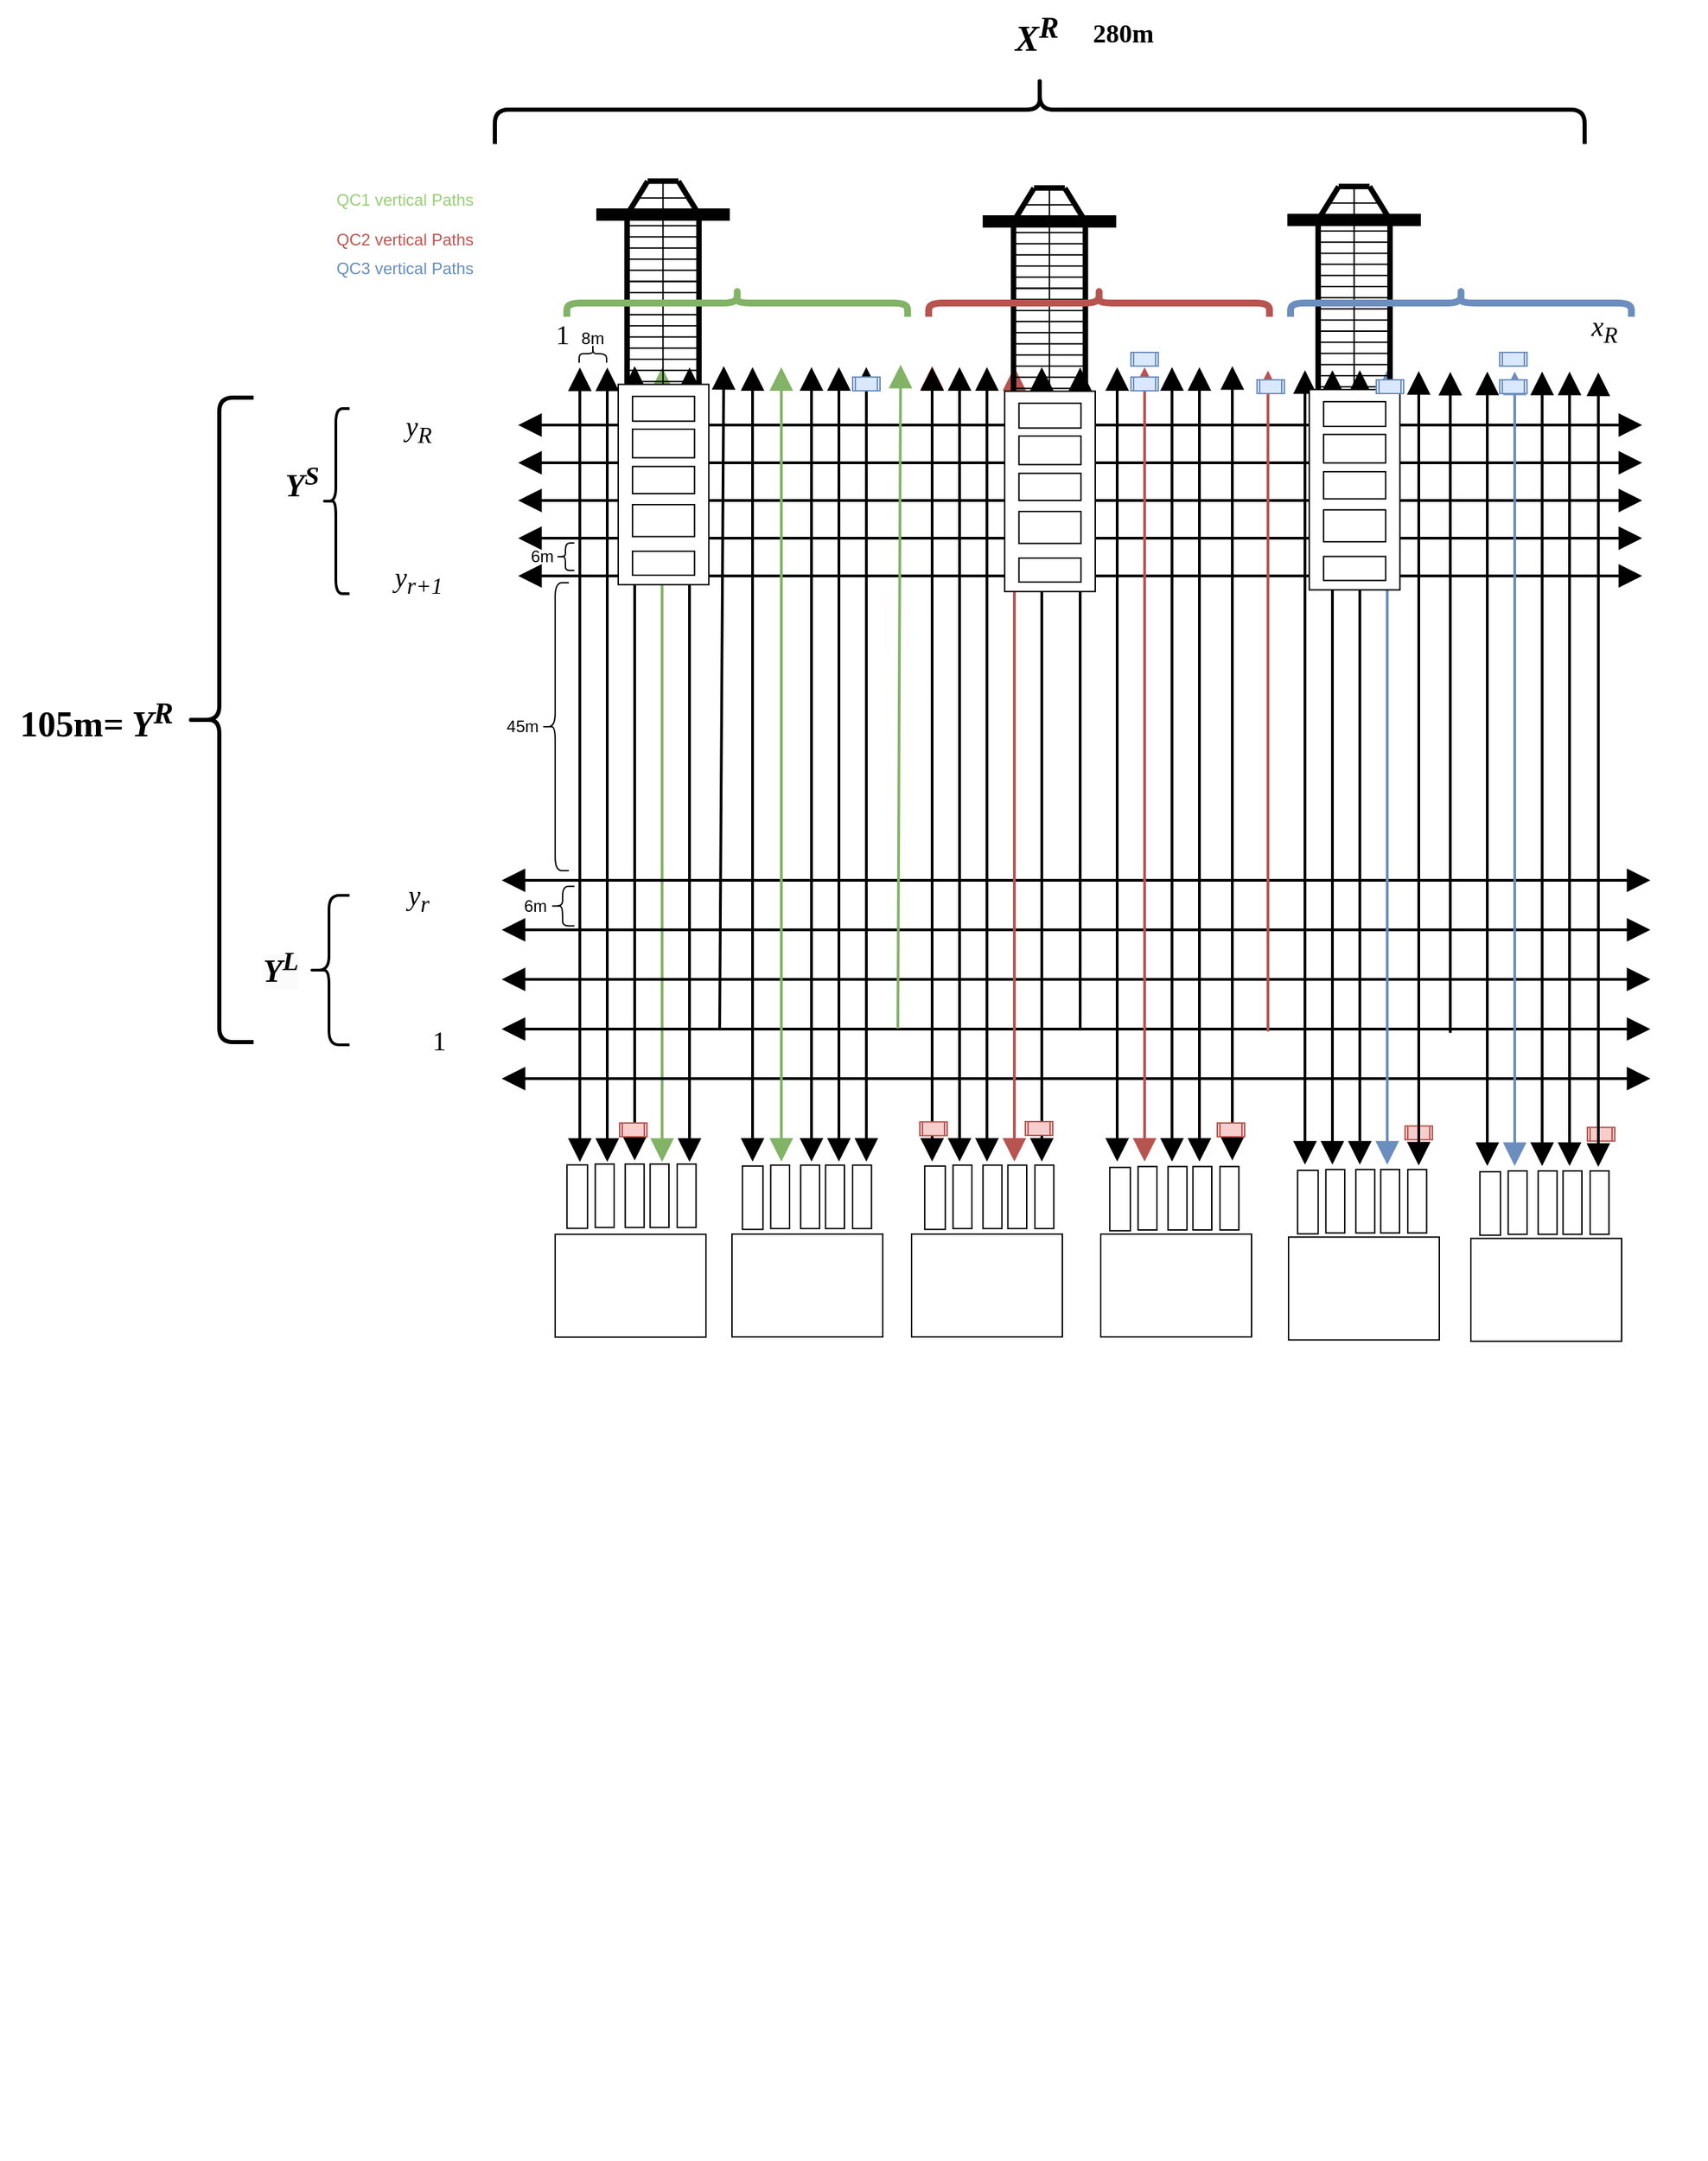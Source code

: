 <mxfile version="24.6.4" type="device">
  <diagram name="Page-1" id="jV77SFPxc7joPnHyWRUS">
    <mxGraphModel dx="1573" dy="423" grid="1" gridSize="10" guides="1" tooltips="1" connect="1" arrows="1" fold="1" page="1" pageScale="1" pageWidth="850" pageHeight="1100" math="0" shadow="0">
      <root>
        <mxCell id="0" />
        <mxCell id="1" parent="0" />
        <mxCell id="_Nc8eTW4AAFqFcOwRR8p-46" value="" style="group" parent="1" vertex="1" connectable="0">
          <mxGeometry x="-167" y="580" width="820" height="110" as="geometry" />
        </mxCell>
        <mxCell id="_Nc8eTW4AAFqFcOwRR8p-1" value="" style="endArrow=block;startArrow=block;html=1;rounded=0;endSize=12;strokeWidth=2;targetPerimeterSpacing=17;startSize=12;startFill=1;endFill=1;" parent="_Nc8eTW4AAFqFcOwRR8p-46" edge="1">
          <mxGeometry width="50" height="50" relative="1" as="geometry">
            <mxPoint as="sourcePoint" />
            <mxPoint x="820.0" as="targetPoint" />
          </mxGeometry>
        </mxCell>
        <mxCell id="_Nc8eTW4AAFqFcOwRR8p-2" value="" style="endArrow=block;startArrow=block;html=1;rounded=0;endSize=12;strokeWidth=2;targetPerimeterSpacing=17;startSize=12;startFill=1;endFill=1;" parent="_Nc8eTW4AAFqFcOwRR8p-46" edge="1">
          <mxGeometry width="50" height="50" relative="1" as="geometry">
            <mxPoint y="27.5" as="sourcePoint" />
            <mxPoint x="820.0" y="27.5" as="targetPoint" />
          </mxGeometry>
        </mxCell>
        <mxCell id="_Nc8eTW4AAFqFcOwRR8p-3" value="" style="endArrow=block;startArrow=block;html=1;rounded=0;endSize=12;strokeWidth=2;targetPerimeterSpacing=17;startSize=12;startFill=1;endFill=1;" parent="_Nc8eTW4AAFqFcOwRR8p-46" edge="1">
          <mxGeometry width="50" height="50" relative="1" as="geometry">
            <mxPoint y="55" as="sourcePoint" />
            <mxPoint x="820.0" y="55" as="targetPoint" />
          </mxGeometry>
        </mxCell>
        <mxCell id="_Nc8eTW4AAFqFcOwRR8p-4" value="" style="endArrow=block;startArrow=block;html=1;rounded=0;endSize=12;strokeWidth=2;targetPerimeterSpacing=17;startSize=12;startFill=1;endFill=1;" parent="_Nc8eTW4AAFqFcOwRR8p-46" edge="1">
          <mxGeometry width="50" height="50" relative="1" as="geometry">
            <mxPoint y="82.5" as="sourcePoint" />
            <mxPoint x="820.0" y="82.5" as="targetPoint" />
          </mxGeometry>
        </mxCell>
        <mxCell id="_Nc8eTW4AAFqFcOwRR8p-7" value="" style="endArrow=block;startArrow=block;html=1;rounded=0;endSize=12;strokeWidth=2;targetPerimeterSpacing=17;startSize=12;startFill=1;endFill=1;" parent="_Nc8eTW4AAFqFcOwRR8p-46" edge="1">
          <mxGeometry width="50" height="50" relative="1" as="geometry">
            <mxPoint y="110" as="sourcePoint" />
            <mxPoint x="820.0" y="110" as="targetPoint" />
          </mxGeometry>
        </mxCell>
        <mxCell id="_Nc8eTW4AAFqFcOwRR8p-14" value="" style="group;rotation=90;" parent="1" vertex="1" connectable="0">
          <mxGeometry x="-630.0" y="812.997" width="1030" height="480" as="geometry" />
        </mxCell>
        <mxCell id="_Nc8eTW4AAFqFcOwRR8p-367" value="" style="group" parent="_Nc8eTW4AAFqFcOwRR8p-14" vertex="1" connectable="0">
          <mxGeometry x="490" y="-274.998" width="272.01" height="707.188" as="geometry" />
        </mxCell>
        <mxCell id="_Nc8eTW4AAFqFcOwRR8p-9" value="" style="endArrow=block;startArrow=block;html=1;rounded=0;endSize=12;strokeWidth=2;startSize=12;startFill=1;endFill=1;sourcePerimeterSpacing=17;fillColor=#d5e8d4;strokeColor=#000000;" parent="_Nc8eTW4AAFqFcOwRR8p-367" edge="1">
          <mxGeometry width="50" height="50" relative="1" as="geometry">
            <mxPoint x="98.01" y="579.375" as="sourcePoint" />
            <mxPoint x="98.01" as="targetPoint" />
          </mxGeometry>
        </mxCell>
        <mxCell id="_Nc8eTW4AAFqFcOwRR8p-10" value="" style="endArrow=block;startArrow=block;html=1;rounded=0;endSize=12;strokeWidth=2;startSize=12;startFill=1;endFill=1;sourcePerimeterSpacing=17;fillColor=#d5e8d4;strokeColor=#82b366;" parent="_Nc8eTW4AAFqFcOwRR8p-367" edge="1">
          <mxGeometry width="50" height="50" relative="1" as="geometry">
            <mxPoint x="78.01" y="579.375" as="sourcePoint" />
            <mxPoint x="78.01" as="targetPoint" />
          </mxGeometry>
        </mxCell>
        <mxCell id="_Nc8eTW4AAFqFcOwRR8p-11" value="" style="endArrow=block;startArrow=block;html=1;rounded=0;endSize=12;strokeWidth=2;startSize=12;startFill=1;endFill=1;sourcePerimeterSpacing=17;fillColor=#d5e8d4;strokeColor=#000000;" parent="_Nc8eTW4AAFqFcOwRR8p-367" edge="1">
          <mxGeometry width="50" height="50" relative="1" as="geometry">
            <mxPoint x="58.01" y="578.375" as="sourcePoint" />
            <mxPoint x="58.01" y="-1" as="targetPoint" />
          </mxGeometry>
        </mxCell>
        <mxCell id="_Nc8eTW4AAFqFcOwRR8p-12" value="" style="endArrow=block;startArrow=block;html=1;rounded=0;endSize=12;strokeWidth=2;startSize=12;startFill=1;endFill=1;sourcePerimeterSpacing=17;" parent="_Nc8eTW4AAFqFcOwRR8p-367" edge="1">
          <mxGeometry width="50" height="50" relative="1" as="geometry">
            <mxPoint x="38.01" y="579.375" as="sourcePoint" />
            <mxPoint x="38.01" as="targetPoint" />
          </mxGeometry>
        </mxCell>
        <mxCell id="_Nc8eTW4AAFqFcOwRR8p-13" value="" style="endArrow=block;startArrow=block;html=1;rounded=0;endSize=12;strokeWidth=2;startSize=12;startFill=1;endFill=1;sourcePerimeterSpacing=17;" parent="_Nc8eTW4AAFqFcOwRR8p-367" edge="1">
          <mxGeometry width="50" height="50" relative="1" as="geometry">
            <mxPoint x="18.01" y="579.375" as="sourcePoint" />
            <mxPoint x="18.01" as="targetPoint" />
          </mxGeometry>
        </mxCell>
        <mxCell id="_Nc8eTW4AAFqFcOwRR8p-323" value="" style="rounded=0;whiteSpace=wrap;html=1;rotation=90;" parent="_Nc8eTW4AAFqFcOwRR8p-367" vertex="1">
          <mxGeometry x="-6.99" y="597.188" width="46.25" height="15" as="geometry" />
        </mxCell>
        <mxCell id="_Nc8eTW4AAFqFcOwRR8p-324" value="" style="rounded=0;whiteSpace=wrap;html=1;rotation=90;" parent="_Nc8eTW4AAFqFcOwRR8p-367" vertex="1">
          <mxGeometry x="13.01" y="597.188" width="46.25" height="13.75" as="geometry" />
        </mxCell>
        <mxCell id="_Nc8eTW4AAFqFcOwRR8p-325" value="" style="rounded=0;whiteSpace=wrap;html=1;rotation=90;" parent="_Nc8eTW4AAFqFcOwRR8p-367" vertex="1">
          <mxGeometry x="34.88" y="597.188" width="46.25" height="13.75" as="geometry" />
        </mxCell>
        <mxCell id="_Nc8eTW4AAFqFcOwRR8p-328" value="" style="rounded=0;whiteSpace=wrap;html=1;rotation=90;" parent="_Nc8eTW4AAFqFcOwRR8p-367" vertex="1">
          <mxGeometry x="53.01" y="597.188" width="46.25" height="13.75" as="geometry" />
        </mxCell>
        <mxCell id="_Nc8eTW4AAFqFcOwRR8p-329" value="" style="rounded=0;whiteSpace=wrap;html=1;rotation=90;" parent="_Nc8eTW4AAFqFcOwRR8p-367" vertex="1">
          <mxGeometry x="72.76" y="597.188" width="46.25" height="13.75" as="geometry" />
        </mxCell>
        <mxCell id="_Nc8eTW4AAFqFcOwRR8p-361" value="" style="rounded=0;whiteSpace=wrap;html=1;" parent="_Nc8eTW4AAFqFcOwRR8p-367" vertex="1">
          <mxGeometry y="632.188" width="110" height="75" as="geometry" />
        </mxCell>
        <mxCell id="AiwuUsq-4AUICBw67kCG-2" value="" style="shape=process;whiteSpace=wrap;html=1;backgroundOutline=1;fillColor=#f8cecc;strokeColor=#b85450;" parent="_Nc8eTW4AAFqFcOwRR8p-367" vertex="1">
          <mxGeometry x="47.0" y="551.0" width="20" height="10" as="geometry" />
        </mxCell>
        <mxCell id="_Nc8eTW4AAFqFcOwRR8p-373" value="&lt;font face=&quot;Times New Roman&quot; style=&quot;font-size: 20px;&quot;&gt;&lt;i&gt;y&lt;sub&gt;R&lt;/sub&gt;&lt;/i&gt;&lt;/font&gt;" style="text;html=1;align=center;verticalAlign=middle;resizable=0;points=[];autosize=1;strokeColor=none;fillColor=none;" parent="_Nc8eTW4AAFqFcOwRR8p-14" vertex="1">
          <mxGeometry x="370.0" y="-250.437" width="40" height="40" as="geometry" />
        </mxCell>
        <mxCell id="_Nc8eTW4AAFqFcOwRR8p-374" value="&lt;font face=&quot;Times New Roman&quot; style=&quot;font-size: 20px;&quot;&gt;&lt;i&gt;y&lt;sub&gt;r+1&lt;/sub&gt;&lt;/i&gt;&lt;/font&gt;" style="text;html=1;align=center;verticalAlign=middle;resizable=0;points=[];autosize=1;strokeColor=none;fillColor=none;" parent="_Nc8eTW4AAFqFcOwRR8p-14" vertex="1">
          <mxGeometry x="360.0" y="-139.997" width="60" height="40" as="geometry" />
        </mxCell>
        <mxCell id="_Nc8eTW4AAFqFcOwRR8p-375" value="&lt;font face=&quot;Times New Roman&quot; style=&quot;font-size: 20px;&quot;&gt;&lt;i&gt;y&lt;sub&gt;r&lt;/sub&gt;&lt;/i&gt;&lt;/font&gt;" style="text;html=1;align=center;verticalAlign=middle;resizable=0;points=[];autosize=1;strokeColor=none;fillColor=none;" parent="_Nc8eTW4AAFqFcOwRR8p-14" vertex="1">
          <mxGeometry x="370.0" y="92.003" width="40" height="40" as="geometry" />
        </mxCell>
        <mxCell id="_Nc8eTW4AAFqFcOwRR8p-376" value="&lt;font face=&quot;Times New Roman&quot; style=&quot;font-size: 20px;&quot;&gt;1&lt;/font&gt;" style="text;html=1;align=center;verticalAlign=middle;resizable=0;points=[];autosize=1;strokeColor=none;fillColor=none;" parent="_Nc8eTW4AAFqFcOwRR8p-14" vertex="1">
          <mxGeometry x="390.0" y="195.003" width="30" height="40" as="geometry" />
        </mxCell>
        <mxCell id="FiogaW06bN8v249RT5EK-1" value="" style="shape=curlyBracket;whiteSpace=wrap;html=1;rounded=1;labelPosition=left;verticalLabelPosition=middle;align=right;verticalAlign=middle;strokeWidth=2;" parent="_Nc8eTW4AAFqFcOwRR8p-14" vertex="1">
          <mxGeometry x="320" y="-245" width="20" height="135" as="geometry" />
        </mxCell>
        <mxCell id="FiogaW06bN8v249RT5EK-3" value="&lt;font size=&quot;1&quot; style=&quot;&quot; face=&quot;Times New Roman&quot;&gt;&lt;b style=&quot;font-size: 23px;&quot;&gt;&lt;i&gt;Y&lt;sup&gt;S&lt;/sup&gt;&lt;/i&gt;&lt;/b&gt;&lt;/font&gt;" style="text;html=1;align=center;verticalAlign=middle;resizable=0;points=[];autosize=1;strokeColor=none;fillColor=none;" parent="_Nc8eTW4AAFqFcOwRR8p-14" vertex="1">
          <mxGeometry x="280.0" y="-217.497" width="50" height="50" as="geometry" />
        </mxCell>
        <mxCell id="FiogaW06bN8v249RT5EK-4" value="" style="shape=curlyBracket;whiteSpace=wrap;html=1;rounded=1;labelPosition=left;verticalLabelPosition=middle;align=right;verticalAlign=middle;strokeWidth=2;" parent="_Nc8eTW4AAFqFcOwRR8p-14" vertex="1">
          <mxGeometry x="310" y="110" width="30" height="109" as="geometry" />
        </mxCell>
        <mxCell id="FiogaW06bN8v249RT5EK-5" value="&lt;b style=&quot;forced-color-adjust: none; color: rgb(0, 0, 0); font-family: &amp;quot;Times New Roman&amp;quot;; font-style: normal; font-variant-ligatures: normal; font-variant-caps: normal; letter-spacing: normal; orphans: 2; text-align: center; text-indent: 0px; text-transform: none; widows: 2; word-spacing: 0px; -webkit-text-stroke-width: 0px; white-space: nowrap; background-color: rgb(251, 251, 251); text-decoration-thickness: initial; text-decoration-style: initial; text-decoration-color: initial; font-size: 23px;&quot;&gt;&lt;i style=&quot;forced-color-adjust: none;&quot;&gt;Y&lt;sup style=&quot;forced-color-adjust: none;&quot;&gt;L&lt;/sup&gt;&lt;/i&gt;&lt;/b&gt;" style="text;whiteSpace=wrap;html=1;" parent="_Nc8eTW4AAFqFcOwRR8p-14" vertex="1">
          <mxGeometry x="275.0" y="139.003" width="60" height="60" as="geometry" />
        </mxCell>
        <mxCell id="AiwuUsq-4AUICBw67kCG-101" value="45m" style="shape=curlyBracket;whiteSpace=wrap;html=1;rounded=1;labelPosition=left;verticalLabelPosition=middle;align=right;verticalAlign=middle;" parent="_Nc8eTW4AAFqFcOwRR8p-14" vertex="1">
          <mxGeometry x="480.0" y="-117.997" width="20" height="210" as="geometry" />
        </mxCell>
        <mxCell id="_Nc8eTW4AAFqFcOwRR8p-47" value="" style="group" parent="1" vertex="1" connectable="0">
          <mxGeometry x="-179" y="912" width="838" height="144.59" as="geometry" />
        </mxCell>
        <mxCell id="_Nc8eTW4AAFqFcOwRR8p-48" value="" style="endArrow=block;startArrow=block;html=1;rounded=0;endSize=12;strokeWidth=2;targetPerimeterSpacing=17;startSize=12;startFill=1;endFill=1;" parent="_Nc8eTW4AAFqFcOwRR8p-47" edge="1">
          <mxGeometry width="50" height="50" relative="1" as="geometry">
            <mxPoint as="sourcePoint" />
            <mxPoint x="838.0" as="targetPoint" />
          </mxGeometry>
        </mxCell>
        <mxCell id="_Nc8eTW4AAFqFcOwRR8p-49" value="" style="endArrow=block;startArrow=block;html=1;rounded=0;endSize=12;strokeWidth=2;targetPerimeterSpacing=17;startSize=12;startFill=1;endFill=1;" parent="_Nc8eTW4AAFqFcOwRR8p-47" edge="1">
          <mxGeometry width="50" height="50" relative="1" as="geometry">
            <mxPoint y="36.148" as="sourcePoint" />
            <mxPoint x="838.0" y="36.148" as="targetPoint" />
          </mxGeometry>
        </mxCell>
        <mxCell id="_Nc8eTW4AAFqFcOwRR8p-50" value="" style="endArrow=block;startArrow=block;html=1;rounded=0;endSize=12;strokeWidth=2;targetPerimeterSpacing=17;startSize=12;startFill=1;endFill=1;" parent="_Nc8eTW4AAFqFcOwRR8p-47" edge="1">
          <mxGeometry width="50" height="50" relative="1" as="geometry">
            <mxPoint y="72.295" as="sourcePoint" />
            <mxPoint x="838.0" y="72.295" as="targetPoint" />
          </mxGeometry>
        </mxCell>
        <mxCell id="_Nc8eTW4AAFqFcOwRR8p-51" value="" style="endArrow=block;startArrow=block;html=1;rounded=0;endSize=12;strokeWidth=2;targetPerimeterSpacing=17;startSize=12;startFill=1;endFill=1;" parent="_Nc8eTW4AAFqFcOwRR8p-47" edge="1">
          <mxGeometry width="50" height="50" relative="1" as="geometry">
            <mxPoint y="108.442" as="sourcePoint" />
            <mxPoint x="838.0" y="108.442" as="targetPoint" />
          </mxGeometry>
        </mxCell>
        <mxCell id="_Nc8eTW4AAFqFcOwRR8p-52" value="" style="endArrow=block;startArrow=block;html=1;rounded=0;endSize=12;strokeWidth=2;targetPerimeterSpacing=17;startSize=12;startFill=1;endFill=1;" parent="_Nc8eTW4AAFqFcOwRR8p-47" edge="1">
          <mxGeometry width="50" height="50" relative="1" as="geometry">
            <mxPoint y="144.59" as="sourcePoint" />
            <mxPoint x="838.0" y="144.59" as="targetPoint" />
          </mxGeometry>
        </mxCell>
        <mxCell id="AiwuUsq-4AUICBw67kCG-87" value="6m" style="shape=curlyBracket;whiteSpace=wrap;html=1;rounded=1;labelPosition=left;verticalLabelPosition=middle;align=right;verticalAlign=middle;" parent="_Nc8eTW4AAFqFcOwRR8p-47" vertex="1">
          <mxGeometry x="35.742" y="4.338" width="17.347" height="28.918" as="geometry" />
        </mxCell>
        <mxCell id="_Nc8eTW4AAFqFcOwRR8p-55" value="" style="endArrow=block;startArrow=none;html=1;rounded=0;endSize=12;strokeWidth=2;startSize=12;startFill=0;endFill=1;sourcePerimeterSpacing=17;fillColor=#d5e8d4;strokeColor=#82b366;" parent="1" edge="1">
          <mxGeometry width="50" height="50" relative="1" as="geometry">
            <mxPoint x="110" y="1020" as="sourcePoint" />
            <mxPoint x="112" y="536" as="targetPoint" />
          </mxGeometry>
        </mxCell>
        <mxCell id="_Nc8eTW4AAFqFcOwRR8p-56" value="" style="endArrow=block;startArrow=none;html=1;rounded=0;endSize=12;strokeWidth=2;startSize=12;startFill=0;endFill=1;sourcePerimeterSpacing=17;fillColor=#f8cecc;strokeColor=#b85450;" parent="1" edge="1">
          <mxGeometry width="50" height="50" relative="1" as="geometry">
            <mxPoint x="135" y="690" as="sourcePoint" />
            <mxPoint x="135.0" y="537" as="targetPoint" />
          </mxGeometry>
        </mxCell>
        <mxCell id="_Nc8eTW4AAFqFcOwRR8p-16" value="" style="endArrow=block;startArrow=block;html=1;rounded=0;endSize=12;strokeWidth=2;startSize=12;startFill=1;endFill=1;sourcePerimeterSpacing=17;fillColor=#f8cecc;strokeColor=#000000;" parent="1" edge="1">
          <mxGeometry width="50" height="50" relative="1" as="geometry">
            <mxPoint x="87.0" y="1117.185" as="sourcePoint" />
            <mxPoint x="87.0" y="537.81" as="targetPoint" />
          </mxGeometry>
        </mxCell>
        <mxCell id="_Nc8eTW4AAFqFcOwRR8p-17" value="" style="endArrow=block;startArrow=block;html=1;rounded=0;endSize=12;strokeWidth=2;startSize=12;startFill=1;endFill=1;sourcePerimeterSpacing=17;fillColor=#f8cecc;strokeColor=#000000;" parent="1" edge="1">
          <mxGeometry width="50" height="50" relative="1" as="geometry">
            <mxPoint x="67.0" y="1117.185" as="sourcePoint" />
            <mxPoint x="67.0" y="537.81" as="targetPoint" />
          </mxGeometry>
        </mxCell>
        <mxCell id="_Nc8eTW4AAFqFcOwRR8p-18" value="" style="endArrow=block;startArrow=block;html=1;rounded=0;endSize=12;strokeWidth=2;startSize=12;startFill=1;endFill=1;sourcePerimeterSpacing=17;" parent="1" edge="1">
          <mxGeometry width="50" height="50" relative="1" as="geometry">
            <mxPoint x="47.0" y="1117.185" as="sourcePoint" />
            <mxPoint x="47.0" y="537.81" as="targetPoint" />
          </mxGeometry>
        </mxCell>
        <mxCell id="_Nc8eTW4AAFqFcOwRR8p-19" value="" style="endArrow=block;startArrow=block;html=1;rounded=0;endSize=12;strokeWidth=2;startSize=12;startFill=1;endFill=1;sourcePerimeterSpacing=17;fillColor=#d5e8d4;strokeColor=#82b366;" parent="1" edge="1">
          <mxGeometry width="50" height="50" relative="1" as="geometry">
            <mxPoint x="25.0" y="1117.185" as="sourcePoint" />
            <mxPoint x="25.0" y="537.81" as="targetPoint" />
          </mxGeometry>
        </mxCell>
        <mxCell id="_Nc8eTW4AAFqFcOwRR8p-20" value="" style="endArrow=block;startArrow=block;html=1;rounded=0;endSize=12;strokeWidth=2;startSize=12;startFill=1;endFill=1;sourcePerimeterSpacing=17;fillColor=#d5e8d4;strokeColor=#000000;" parent="1" edge="1">
          <mxGeometry width="50" height="50" relative="1" as="geometry">
            <mxPoint x="4.0" y="1117.185" as="sourcePoint" />
            <mxPoint x="4.0" y="537.81" as="targetPoint" />
          </mxGeometry>
        </mxCell>
        <mxCell id="_Nc8eTW4AAFqFcOwRR8p-330" value="" style="rounded=0;whiteSpace=wrap;html=1;rotation=90;" parent="1" vertex="1">
          <mxGeometry x="-19.0" y="1135.997" width="46.25" height="15" as="geometry" />
        </mxCell>
        <mxCell id="_Nc8eTW4AAFqFcOwRR8p-331" value="" style="rounded=0;whiteSpace=wrap;html=1;rotation=90;" parent="1" vertex="1">
          <mxGeometry x="1.0" y="1135.997" width="46.25" height="13.75" as="geometry" />
        </mxCell>
        <mxCell id="_Nc8eTW4AAFqFcOwRR8p-332" value="" style="rounded=0;whiteSpace=wrap;html=1;rotation=90;" parent="1" vertex="1">
          <mxGeometry x="22.87" y="1135.997" width="46.25" height="13.75" as="geometry" />
        </mxCell>
        <mxCell id="_Nc8eTW4AAFqFcOwRR8p-333" value="" style="rounded=0;whiteSpace=wrap;html=1;rotation=90;" parent="1" vertex="1">
          <mxGeometry x="41.0" y="1135.997" width="46.25" height="13.75" as="geometry" />
        </mxCell>
        <mxCell id="_Nc8eTW4AAFqFcOwRR8p-334" value="" style="rounded=0;whiteSpace=wrap;html=1;rotation=90;" parent="1" vertex="1">
          <mxGeometry x="60.75" y="1135.997" width="46.25" height="13.75" as="geometry" />
        </mxCell>
        <mxCell id="_Nc8eTW4AAFqFcOwRR8p-335" value="" style="rounded=0;whiteSpace=wrap;html=1;rotation=90;" parent="1" vertex="1">
          <mxGeometry x="114.0" y="1135.997" width="46.25" height="15" as="geometry" />
        </mxCell>
        <mxCell id="_Nc8eTW4AAFqFcOwRR8p-336" value="" style="rounded=0;whiteSpace=wrap;html=1;rotation=90;" parent="1" vertex="1">
          <mxGeometry x="134.0" y="1135.997" width="46.25" height="13.75" as="geometry" />
        </mxCell>
        <mxCell id="_Nc8eTW4AAFqFcOwRR8p-337" value="" style="rounded=0;whiteSpace=wrap;html=1;rotation=90;" parent="1" vertex="1">
          <mxGeometry x="155.87" y="1135.997" width="46.25" height="13.75" as="geometry" />
        </mxCell>
        <mxCell id="_Nc8eTW4AAFqFcOwRR8p-338" value="" style="rounded=0;whiteSpace=wrap;html=1;rotation=90;" parent="1" vertex="1">
          <mxGeometry x="174.0" y="1135.997" width="46.25" height="13.75" as="geometry" />
        </mxCell>
        <mxCell id="_Nc8eTW4AAFqFcOwRR8p-339" value="" style="rounded=0;whiteSpace=wrap;html=1;rotation=90;" parent="1" vertex="1">
          <mxGeometry x="193.75" y="1135.997" width="46.25" height="13.75" as="geometry" />
        </mxCell>
        <mxCell id="_Nc8eTW4AAFqFcOwRR8p-369" value="&lt;font face=&quot;Times New Roman&quot; style=&quot;font-size: 20px;&quot;&gt;1&lt;/font&gt;" style="text;html=1;align=center;verticalAlign=middle;resizable=0;points=[];autosize=1;strokeColor=none;fillColor=none;" parent="1" vertex="1">
          <mxGeometry x="-150" y="493" width="30" height="40" as="geometry" />
        </mxCell>
        <mxCell id="FiogaW06bN8v249RT5EK-6" value="" style="shape=curlyBracket;whiteSpace=wrap;html=1;rounded=1;labelPosition=left;verticalLabelPosition=middle;align=right;verticalAlign=middle;strokeWidth=3;" parent="1" vertex="1">
          <mxGeometry x="-410" y="560" width="50" height="470" as="geometry" />
        </mxCell>
        <mxCell id="FiogaW06bN8v249RT5EK-7" value="&lt;font face=&quot;Times New Roman&quot; style=&quot;font-size: 26px;&quot;&gt;&lt;b style=&quot;&quot;&gt;105m&lt;i&gt;= Y&lt;/i&gt;&lt;sup style=&quot;font-style: italic;&quot;&gt;R&lt;/sup&gt;&lt;/b&gt;&lt;/font&gt;" style="text;html=1;align=center;verticalAlign=middle;resizable=0;points=[];autosize=1;strokeColor=none;fillColor=none;" parent="1" vertex="1">
          <mxGeometry x="-545" y="770" width="140" height="50" as="geometry" />
        </mxCell>
        <mxCell id="FiogaW06bN8v249RT5EK-9" value="" style="shape=curlyBracket;whiteSpace=wrap;html=1;rounded=1;labelPosition=left;verticalLabelPosition=middle;align=right;verticalAlign=middle;rotation=90;strokeWidth=3;" parent="1" vertex="1">
          <mxGeometry x="188.5" y="-47.5" width="50" height="795" as="geometry" />
        </mxCell>
        <mxCell id="FiogaW06bN8v249RT5EK-10" value="&lt;font face=&quot;Times New Roman&quot; style=&quot;font-size: 26px;&quot;&gt;&lt;b&gt;&lt;i&gt;X&lt;sup&gt;R&lt;/sup&gt;&lt;/i&gt;&lt;/b&gt;&lt;/font&gt;" style="text;html=1;align=center;verticalAlign=middle;resizable=0;points=[];autosize=1;strokeColor=none;fillColor=none;" parent="1" vertex="1">
          <mxGeometry x="181" y="270" width="60" height="50" as="geometry" />
        </mxCell>
        <mxCell id="_Nc8eTW4AAFqFcOwRR8p-119" value="" style="group;aspect=fixed;" parent="1" vertex="1" connectable="0">
          <mxGeometry x="-110.0" y="402.18" width="122.1" height="295.82" as="geometry" />
        </mxCell>
        <mxCell id="_Nc8eTW4AAFqFcOwRR8p-120" value="" style="endArrow=none;html=1;rounded=0;strokeWidth=4;" parent="_Nc8eTW4AAFqFcOwRR8p-119" edge="1">
          <mxGeometry width="50" height="50" relative="1" as="geometry">
            <mxPoint x="22.47" y="154.18" as="sourcePoint" />
            <mxPoint x="22.47" y="24.344" as="targetPoint" />
          </mxGeometry>
        </mxCell>
        <mxCell id="_Nc8eTW4AAFqFcOwRR8p-121" value="" style="endArrow=none;html=1;rounded=0;strokeWidth=4;" parent="_Nc8eTW4AAFqFcOwRR8p-119" edge="1">
          <mxGeometry width="50" height="50" relative="1" as="geometry">
            <mxPoint x="74.9" y="154.18" as="sourcePoint" />
            <mxPoint x="74.9" y="24.344" as="targetPoint" />
          </mxGeometry>
        </mxCell>
        <mxCell id="_Nc8eTW4AAFqFcOwRR8p-122" value="" style="endArrow=none;html=1;rounded=0;" parent="_Nc8eTW4AAFqFcOwRR8p-119" edge="1">
          <mxGeometry width="50" height="50" relative="1" as="geometry">
            <mxPoint x="48.685" y="154.18" as="sourcePoint" />
            <mxPoint x="48.685" as="targetPoint" />
          </mxGeometry>
        </mxCell>
        <mxCell id="_Nc8eTW4AAFqFcOwRR8p-123" value="" style="endArrow=none;html=1;rounded=0;" parent="_Nc8eTW4AAFqFcOwRR8p-119" edge="1">
          <mxGeometry width="50" height="50" relative="1" as="geometry">
            <mxPoint x="22.47" y="32.459" as="sourcePoint" />
            <mxPoint x="74.9" y="32.459" as="targetPoint" />
          </mxGeometry>
        </mxCell>
        <mxCell id="_Nc8eTW4AAFqFcOwRR8p-124" value="" style="endArrow=none;html=1;rounded=0;" parent="_Nc8eTW4AAFqFcOwRR8p-119" edge="1">
          <mxGeometry width="50" height="50" relative="1" as="geometry">
            <mxPoint x="22.47" y="40.574" as="sourcePoint" />
            <mxPoint x="74.9" y="40.574" as="targetPoint" />
          </mxGeometry>
        </mxCell>
        <mxCell id="_Nc8eTW4AAFqFcOwRR8p-125" value="" style="endArrow=none;html=1;rounded=0;" parent="_Nc8eTW4AAFqFcOwRR8p-119" edge="1">
          <mxGeometry width="50" height="50" relative="1" as="geometry">
            <mxPoint x="22.47" y="48.688" as="sourcePoint" />
            <mxPoint x="74.9" y="48.688" as="targetPoint" />
          </mxGeometry>
        </mxCell>
        <mxCell id="_Nc8eTW4AAFqFcOwRR8p-126" value="" style="endArrow=none;html=1;rounded=0;" parent="_Nc8eTW4AAFqFcOwRR8p-119" edge="1">
          <mxGeometry width="50" height="50" relative="1" as="geometry">
            <mxPoint x="22.47" y="56.803" as="sourcePoint" />
            <mxPoint x="74.9" y="56.803" as="targetPoint" />
          </mxGeometry>
        </mxCell>
        <mxCell id="_Nc8eTW4AAFqFcOwRR8p-127" value="" style="endArrow=none;html=1;rounded=0;" parent="_Nc8eTW4AAFqFcOwRR8p-119" edge="1">
          <mxGeometry width="50" height="50" relative="1" as="geometry">
            <mxPoint x="22.47" y="64.918" as="sourcePoint" />
            <mxPoint x="74.9" y="64.918" as="targetPoint" />
          </mxGeometry>
        </mxCell>
        <mxCell id="_Nc8eTW4AAFqFcOwRR8p-128" value="" style="endArrow=none;html=1;rounded=0;" parent="_Nc8eTW4AAFqFcOwRR8p-119" edge="1">
          <mxGeometry width="50" height="50" relative="1" as="geometry">
            <mxPoint x="22.47" y="73.033" as="sourcePoint" />
            <mxPoint x="74.9" y="73.033" as="targetPoint" />
          </mxGeometry>
        </mxCell>
        <mxCell id="_Nc8eTW4AAFqFcOwRR8p-129" value="" style="endArrow=none;html=1;rounded=0;" parent="_Nc8eTW4AAFqFcOwRR8p-119" edge="1">
          <mxGeometry width="50" height="50" relative="1" as="geometry">
            <mxPoint x="22.47" y="73.033" as="sourcePoint" />
            <mxPoint x="74.9" y="73.033" as="targetPoint" />
          </mxGeometry>
        </mxCell>
        <mxCell id="_Nc8eTW4AAFqFcOwRR8p-130" value="" style="endArrow=none;html=1;rounded=0;" parent="_Nc8eTW4AAFqFcOwRR8p-119" edge="1">
          <mxGeometry width="50" height="50" relative="1" as="geometry">
            <mxPoint x="22.47" y="81.147" as="sourcePoint" />
            <mxPoint x="74.9" y="81.147" as="targetPoint" />
          </mxGeometry>
        </mxCell>
        <mxCell id="_Nc8eTW4AAFqFcOwRR8p-131" value="" style="endArrow=none;html=1;rounded=0;" parent="_Nc8eTW4AAFqFcOwRR8p-119" edge="1">
          <mxGeometry width="50" height="50" relative="1" as="geometry">
            <mxPoint x="22.47" y="89.262" as="sourcePoint" />
            <mxPoint x="74.9" y="89.262" as="targetPoint" />
          </mxGeometry>
        </mxCell>
        <mxCell id="_Nc8eTW4AAFqFcOwRR8p-132" value="" style="endArrow=none;html=1;rounded=0;" parent="_Nc8eTW4AAFqFcOwRR8p-119" edge="1">
          <mxGeometry width="50" height="50" relative="1" as="geometry">
            <mxPoint x="22.47" y="97.377" as="sourcePoint" />
            <mxPoint x="74.9" y="97.377" as="targetPoint" />
          </mxGeometry>
        </mxCell>
        <mxCell id="_Nc8eTW4AAFqFcOwRR8p-133" value="" style="endArrow=none;html=1;rounded=0;" parent="_Nc8eTW4AAFqFcOwRR8p-119" edge="1">
          <mxGeometry width="50" height="50" relative="1" as="geometry">
            <mxPoint x="22.47" y="105.491" as="sourcePoint" />
            <mxPoint x="74.9" y="105.491" as="targetPoint" />
          </mxGeometry>
        </mxCell>
        <mxCell id="_Nc8eTW4AAFqFcOwRR8p-134" value="" style="endArrow=none;html=1;rounded=0;" parent="_Nc8eTW4AAFqFcOwRR8p-119" edge="1">
          <mxGeometry width="50" height="50" relative="1" as="geometry">
            <mxPoint x="22.47" y="113.606" as="sourcePoint" />
            <mxPoint x="74.9" y="113.606" as="targetPoint" />
          </mxGeometry>
        </mxCell>
        <mxCell id="_Nc8eTW4AAFqFcOwRR8p-135" value="" style="endArrow=none;html=1;rounded=0;" parent="_Nc8eTW4AAFqFcOwRR8p-119" edge="1">
          <mxGeometry width="50" height="50" relative="1" as="geometry">
            <mxPoint x="22.47" y="121.721" as="sourcePoint" />
            <mxPoint x="74.9" y="121.721" as="targetPoint" />
          </mxGeometry>
        </mxCell>
        <mxCell id="_Nc8eTW4AAFqFcOwRR8p-136" value="" style="endArrow=none;html=1;rounded=0;" parent="_Nc8eTW4AAFqFcOwRR8p-119" edge="1">
          <mxGeometry width="50" height="50" relative="1" as="geometry">
            <mxPoint x="22.47" y="129.836" as="sourcePoint" />
            <mxPoint x="74.9" y="129.836" as="targetPoint" />
          </mxGeometry>
        </mxCell>
        <mxCell id="_Nc8eTW4AAFqFcOwRR8p-137" value="" style="endArrow=none;html=1;rounded=0;" parent="_Nc8eTW4AAFqFcOwRR8p-119" edge="1">
          <mxGeometry width="50" height="50" relative="1" as="geometry">
            <mxPoint x="22.47" y="137.95" as="sourcePoint" />
            <mxPoint x="74.9" y="137.95" as="targetPoint" />
          </mxGeometry>
        </mxCell>
        <mxCell id="_Nc8eTW4AAFqFcOwRR8p-138" value="" style="endArrow=none;html=1;rounded=0;" parent="_Nc8eTW4AAFqFcOwRR8p-119" edge="1">
          <mxGeometry width="50" height="50" relative="1" as="geometry">
            <mxPoint x="22.47" y="146.065" as="sourcePoint" />
            <mxPoint x="74.9" y="146.065" as="targetPoint" />
          </mxGeometry>
        </mxCell>
        <mxCell id="_Nc8eTW4AAFqFcOwRR8p-139" value="" style="endArrow=none;html=1;rounded=0;" parent="_Nc8eTW4AAFqFcOwRR8p-119" edge="1">
          <mxGeometry width="50" height="50" relative="1" as="geometry">
            <mxPoint x="22.47" y="154.18" as="sourcePoint" />
            <mxPoint x="74.9" y="154.18" as="targetPoint" />
          </mxGeometry>
        </mxCell>
        <mxCell id="_Nc8eTW4AAFqFcOwRR8p-140" value="" style="endArrow=none;html=1;rounded=0;strokeWidth=4;" parent="_Nc8eTW4AAFqFcOwRR8p-119" edge="1">
          <mxGeometry width="50" height="50" relative="1" as="geometry">
            <mxPoint x="37.45" as="sourcePoint" />
            <mxPoint x="59.92" as="targetPoint" />
          </mxGeometry>
        </mxCell>
        <mxCell id="_Nc8eTW4AAFqFcOwRR8p-141" value="" style="endArrow=none;html=1;rounded=0;strokeWidth=4;" parent="_Nc8eTW4AAFqFcOwRR8p-119" edge="1">
          <mxGeometry width="50" height="50" relative="1" as="geometry">
            <mxPoint x="74.9" y="24.344" as="sourcePoint" />
            <mxPoint x="59.92" as="targetPoint" />
          </mxGeometry>
        </mxCell>
        <mxCell id="_Nc8eTW4AAFqFcOwRR8p-142" value="" style="endArrow=none;html=1;rounded=0;strokeWidth=4;" parent="_Nc8eTW4AAFqFcOwRR8p-119" edge="1">
          <mxGeometry width="50" height="50" relative="1" as="geometry">
            <mxPoint x="22.47" y="24.344" as="sourcePoint" />
            <mxPoint x="37.45" as="targetPoint" />
          </mxGeometry>
        </mxCell>
        <mxCell id="_Nc8eTW4AAFqFcOwRR8p-143" value="" style="endArrow=none;html=1;rounded=0;strokeWidth=9;" parent="_Nc8eTW4AAFqFcOwRR8p-119" edge="1">
          <mxGeometry width="50" height="50" relative="1" as="geometry">
            <mxPoint y="24.344" as="sourcePoint" />
            <mxPoint x="97.37" y="24.344" as="targetPoint" />
          </mxGeometry>
        </mxCell>
        <mxCell id="_Nc8eTW4AAFqFcOwRR8p-144" value="" style="endArrow=none;html=1;rounded=0;" parent="_Nc8eTW4AAFqFcOwRR8p-119" edge="1">
          <mxGeometry width="50" height="50" relative="1" as="geometry">
            <mxPoint x="29.96" y="12.172" as="sourcePoint" />
            <mxPoint x="67.41" y="12.172" as="targetPoint" />
          </mxGeometry>
        </mxCell>
        <mxCell id="_Nc8eTW4AAFqFcOwRR8p-145" value="" style="group" parent="_Nc8eTW4AAFqFcOwRR8p-119" vertex="1" connectable="0">
          <mxGeometry x="22.47" y="140" width="99.63" height="155.82" as="geometry" />
        </mxCell>
        <mxCell id="_Nc8eTW4AAFqFcOwRR8p-146" value="" style="rounded=0;whiteSpace=wrap;html=1;rotation=90;" parent="_Nc8eTW4AAFqFcOwRR8p-145" vertex="1">
          <mxGeometry x="-46.46" y="48.11" width="146.09" height="66.1" as="geometry" />
        </mxCell>
        <mxCell id="_Nc8eTW4AAFqFcOwRR8p-147" value="" style="rounded=0;whiteSpace=wrap;html=1;" parent="_Nc8eTW4AAFqFcOwRR8p-145" vertex="1">
          <mxGeometry x="3.97" y="16.92" width="45.25" height="18.08" as="geometry" />
        </mxCell>
        <mxCell id="_Nc8eTW4AAFqFcOwRR8p-148" value="" style="rounded=0;whiteSpace=wrap;html=1;" parent="_Nc8eTW4AAFqFcOwRR8p-145" vertex="1">
          <mxGeometry x="3.96" y="40.819" width="45.251" height="20.823" as="geometry" />
        </mxCell>
        <mxCell id="_Nc8eTW4AAFqFcOwRR8p-149" value="" style="rounded=0;whiteSpace=wrap;html=1;" parent="_Nc8eTW4AAFqFcOwRR8p-145" vertex="1">
          <mxGeometry x="3.96" y="68.03" width="45.25" height="19.77" as="geometry" />
        </mxCell>
        <mxCell id="_Nc8eTW4AAFqFcOwRR8p-150" value="" style="rounded=0;whiteSpace=wrap;html=1;" parent="_Nc8eTW4AAFqFcOwRR8p-145" vertex="1">
          <mxGeometry x="3.96" y="95.82" width="45.25" height="23.31" as="geometry" />
        </mxCell>
        <mxCell id="_Nc8eTW4AAFqFcOwRR8p-151" value="" style="rounded=0;whiteSpace=wrap;html=1;" parent="_Nc8eTW4AAFqFcOwRR8p-145" vertex="1">
          <mxGeometry x="3.966" y="129.82" width="45.248" height="17.493" as="geometry" />
        </mxCell>
        <mxCell id="HH2GkFfhaR6v-Zu-v0qC-105" value="&lt;font color=&quot;#97d077&quot;&gt;QC1 vertical Paths&lt;/font&gt;&lt;div&gt;&lt;br&gt;&lt;/div&gt;" style="text;html=1;align=center;verticalAlign=middle;resizable=0;points=[];autosize=1;" parent="1" vertex="1">
          <mxGeometry x="-310" y="403" width="120" height="40" as="geometry" />
        </mxCell>
        <mxCell id="HH2GkFfhaR6v-Zu-v0qC-106" value="&lt;font&gt;QC2 vertical Paths&lt;/font&gt;&lt;div&gt;&lt;br&gt;&lt;/div&gt;" style="text;html=1;align=center;verticalAlign=middle;resizable=0;points=[];autosize=1;fontColor=#bf5651;" parent="1" vertex="1">
          <mxGeometry x="-310" y="432" width="120" height="40" as="geometry" />
        </mxCell>
        <mxCell id="HH2GkFfhaR6v-Zu-v0qC-107" value="&lt;font&gt;QC3&lt;/font&gt;&lt;span style=&quot;background-color: initial;&quot;&gt;&amp;nbsp;vertical Paths&lt;/span&gt;&lt;div&gt;&lt;div&gt;&lt;br&gt;&lt;/div&gt;&lt;/div&gt;" style="text;html=1;align=center;verticalAlign=middle;resizable=0;points=[];autosize=1;fontColor=#678ebd;" parent="1" vertex="1">
          <mxGeometry x="-310" y="453" width="120" height="40" as="geometry" />
        </mxCell>
        <mxCell id="AiwuUsq-4AUICBw67kCG-84" value="" style="shape=process;whiteSpace=wrap;html=1;backgroundOutline=1;fillColor=#dae8fc;strokeColor=#6c8ebf;" parent="1" vertex="1">
          <mxGeometry x="77" y="545" width="20" height="10" as="geometry" />
        </mxCell>
        <mxCell id="AiwuUsq-4AUICBw67kCG-100" value="6m" style="shape=curlyBracket;whiteSpace=wrap;html=1;rounded=1;labelPosition=left;verticalLabelPosition=middle;align=right;verticalAlign=middle;" parent="1" vertex="1">
          <mxGeometry x="-139" y="666" width="13" height="20" as="geometry" />
        </mxCell>
        <mxCell id="AiwuUsq-4AUICBw67kCG-102" value="" style="shape=curlyBracket;whiteSpace=wrap;html=1;rounded=1;labelPosition=left;verticalLabelPosition=middle;align=right;verticalAlign=middle;rotation=90;" parent="1" vertex="1">
          <mxGeometry x="-119" y="518" width="13" height="20" as="geometry" />
        </mxCell>
        <mxCell id="AiwuUsq-4AUICBw67kCG-104" value="8m" style="text;html=1;align=center;verticalAlign=middle;resizable=0;points=[];autosize=1;strokeColor=none;fillColor=none;" parent="1" vertex="1">
          <mxGeometry x="-133.5" y="502" width="40" height="30" as="geometry" />
        </mxCell>
        <mxCell id="_Nc8eTW4AAFqFcOwRR8p-371" value="&lt;font face=&quot;Times New Roman&quot; style=&quot;font-size: 20px;&quot;&gt;&lt;i&gt;x&lt;sub&gt;R&lt;/sub&gt;&lt;/i&gt;&lt;/font&gt;" style="text;html=1;align=center;verticalAlign=middle;resizable=0;points=[];autosize=1;strokeColor=none;fillColor=none;" parent="1" vertex="1">
          <mxGeometry x="605" y="490" width="40" height="40" as="geometry" />
        </mxCell>
        <mxCell id="_Nc8eTW4AAFqFcOwRR8p-21" value="" style="group;rotation=90;" parent="1" vertex="1" connectable="0">
          <mxGeometry x="-340.0" y="804.997" width="1030" height="1050" as="geometry" />
        </mxCell>
        <mxCell id="_Nc8eTW4AAFqFcOwRR8p-22" value="" style="endArrow=block;startArrow=block;html=1;rounded=0;endSize=12;strokeWidth=2;startSize=12;startFill=1;endFill=1;sourcePerimeterSpacing=17;fillColor=#dae8fc;strokeColor=#000000;" parent="_Nc8eTW4AAFqFcOwRR8p-21" edge="1">
          <mxGeometry width="50" height="50" relative="1" as="geometry">
            <mxPoint x="555" y="312.188" as="sourcePoint" />
            <mxPoint x="555" y="-267.188" as="targetPoint" />
          </mxGeometry>
        </mxCell>
        <mxCell id="_Nc8eTW4AAFqFcOwRR8p-23" value="" style="endArrow=block;startArrow=block;html=1;rounded=0;endSize=12;strokeWidth=2;startSize=12;startFill=1;endFill=1;sourcePerimeterSpacing=17;fillColor=#f8cecc;strokeColor=#b85450;" parent="_Nc8eTW4AAFqFcOwRR8p-21" edge="1">
          <mxGeometry width="50" height="50" relative="1" as="geometry">
            <mxPoint x="535" y="312.188" as="sourcePoint" />
            <mxPoint x="535" y="-267.188" as="targetPoint" />
          </mxGeometry>
        </mxCell>
        <mxCell id="_Nc8eTW4AAFqFcOwRR8p-24" value="" style="endArrow=block;startArrow=block;html=1;rounded=0;endSize=12;strokeWidth=2;startSize=12;startFill=1;endFill=1;sourcePerimeterSpacing=17;fillColor=#f8cecc;strokeColor=#000000;" parent="_Nc8eTW4AAFqFcOwRR8p-21" edge="1">
          <mxGeometry width="50" height="50" relative="1" as="geometry">
            <mxPoint x="515" y="312.188" as="sourcePoint" />
            <mxPoint x="515" y="-267.188" as="targetPoint" />
          </mxGeometry>
        </mxCell>
        <mxCell id="_Nc8eTW4AAFqFcOwRR8p-25" value="" style="endArrow=block;startArrow=block;html=1;rounded=0;endSize=12;strokeWidth=2;startSize=12;startFill=1;endFill=1;sourcePerimeterSpacing=17;fillColor=#f8cecc;strokeColor=#000000;" parent="_Nc8eTW4AAFqFcOwRR8p-21" edge="1">
          <mxGeometry width="50" height="50" relative="1" as="geometry">
            <mxPoint x="495" y="312.188" as="sourcePoint" />
            <mxPoint x="495" y="-267.188" as="targetPoint" />
          </mxGeometry>
        </mxCell>
        <mxCell id="_Nc8eTW4AAFqFcOwRR8p-26" value="" style="endArrow=block;startArrow=block;html=1;rounded=0;endSize=12;strokeWidth=2;startSize=12;startFill=1;endFill=1;sourcePerimeterSpacing=17;" parent="_Nc8eTW4AAFqFcOwRR8p-21" edge="1">
          <mxGeometry width="50" height="50" relative="1" as="geometry">
            <mxPoint x="475" y="312.188" as="sourcePoint" />
            <mxPoint x="475" y="-267.188" as="targetPoint" />
          </mxGeometry>
        </mxCell>
        <mxCell id="_Nc8eTW4AAFqFcOwRR8p-363" value="" style="rounded=0;whiteSpace=wrap;html=1;" parent="_Nc8eTW4AAFqFcOwRR8p-21" vertex="1">
          <mxGeometry x="460" y="365" width="110" height="75" as="geometry" />
        </mxCell>
        <mxCell id="_Nc8eTW4AAFqFcOwRR8p-54" value="" style="endArrow=block;startArrow=none;html=1;rounded=0;endSize=12;strokeWidth=2;startSize=12;startFill=0;endFill=1;sourcePerimeterSpacing=17;" parent="_Nc8eTW4AAFqFcOwRR8p-21" edge="1">
          <mxGeometry width="50" height="50" relative="1" as="geometry">
            <mxPoint x="320.0" y="215.003" as="sourcePoint" />
            <mxPoint x="323" y="-267.997" as="targetPoint" />
          </mxGeometry>
        </mxCell>
        <mxCell id="_Nc8eTW4AAFqFcOwRR8p-362" value="" style="rounded=0;whiteSpace=wrap;html=1;" parent="_Nc8eTW4AAFqFcOwRR8p-21" vertex="1">
          <mxGeometry x="329" y="365" width="110" height="75" as="geometry" />
        </mxCell>
        <mxCell id="AiwuUsq-4AUICBw67kCG-7" value="" style="shape=process;whiteSpace=wrap;html=1;backgroundOutline=1;fillColor=#f8cecc;strokeColor=#b85450;" parent="_Nc8eTW4AAFqFcOwRR8p-21" vertex="1">
          <mxGeometry x="466.0" y="283.193" width="20" height="10" as="geometry" />
        </mxCell>
        <mxCell id="AiwuUsq-4AUICBw67kCG-8" value="" style="endArrow=block;startArrow=block;html=1;rounded=0;endSize=12;strokeWidth=2;startSize=12;startFill=1;endFill=1;sourcePerimeterSpacing=17;" parent="_Nc8eTW4AAFqFcOwRR8p-21" edge="1">
          <mxGeometry width="50" height="50" relative="1" as="geometry">
            <mxPoint x="694" y="311.378" as="sourcePoint" />
            <mxPoint x="694" y="-267.998" as="targetPoint" />
          </mxGeometry>
        </mxCell>
        <mxCell id="AiwuUsq-4AUICBw67kCG-80" value="" style="shape=process;whiteSpace=wrap;html=1;backgroundOutline=1;fillColor=#f8cecc;strokeColor=#b85450;" parent="_Nc8eTW4AAFqFcOwRR8p-21" vertex="1">
          <mxGeometry x="543.0" y="283.003" width="20" height="10" as="geometry" />
        </mxCell>
        <mxCell id="YRqoyZLrJu3xnGDMMG7B-3" value="" style="group" vertex="1" connectable="0" parent="1">
          <mxGeometry x="243" y="537.81" width="125.0" height="707.188" as="geometry" />
        </mxCell>
        <mxCell id="_Nc8eTW4AAFqFcOwRR8p-57" value="" style="endArrow=block;startArrow=none;html=1;rounded=0;endSize=12;strokeWidth=2;startSize=12;startFill=0;endFill=1;sourcePerimeterSpacing=17;" parent="YRqoyZLrJu3xnGDMMG7B-3" edge="1">
          <mxGeometry width="50" height="50" relative="1" as="geometry">
            <mxPoint y="482.19" as="sourcePoint" />
            <mxPoint x="9.095e-13" y="0.19" as="targetPoint" />
          </mxGeometry>
        </mxCell>
        <mxCell id="_Nc8eTW4AAFqFcOwRR8p-340" value="" style="rounded=0;whiteSpace=wrap;html=1;rotation=90;" parent="YRqoyZLrJu3xnGDMMG7B-3" vertex="1">
          <mxGeometry x="6.0" y="599.188" width="46.25" height="15" as="geometry" />
        </mxCell>
        <mxCell id="_Nc8eTW4AAFqFcOwRR8p-341" value="" style="rounded=0;whiteSpace=wrap;html=1;rotation=90;" parent="YRqoyZLrJu3xnGDMMG7B-3" vertex="1">
          <mxGeometry x="26.0" y="599.188" width="46.25" height="13.75" as="geometry" />
        </mxCell>
        <mxCell id="_Nc8eTW4AAFqFcOwRR8p-342" value="" style="rounded=0;whiteSpace=wrap;html=1;rotation=90;" parent="YRqoyZLrJu3xnGDMMG7B-3" vertex="1">
          <mxGeometry x="47.87" y="599.188" width="46.25" height="13.75" as="geometry" />
        </mxCell>
        <mxCell id="_Nc8eTW4AAFqFcOwRR8p-343" value="" style="rounded=0;whiteSpace=wrap;html=1;rotation=90;" parent="YRqoyZLrJu3xnGDMMG7B-3" vertex="1">
          <mxGeometry x="66.0" y="599.188" width="46.25" height="13.75" as="geometry" />
        </mxCell>
        <mxCell id="_Nc8eTW4AAFqFcOwRR8p-344" value="" style="rounded=0;whiteSpace=wrap;html=1;rotation=90;" parent="YRqoyZLrJu3xnGDMMG7B-3" vertex="1">
          <mxGeometry x="85.75" y="599.188" width="46.25" height="13.75" as="geometry" />
        </mxCell>
        <mxCell id="AiwuUsq-4AUICBw67kCG-82" value="" style="shape=process;whiteSpace=wrap;html=1;backgroundOutline=1;fillColor=#f8cecc;strokeColor=#b85450;" parent="YRqoyZLrJu3xnGDMMG7B-3" vertex="1">
          <mxGeometry x="100" y="551.19" width="20" height="10" as="geometry" />
        </mxCell>
        <mxCell id="_Nc8eTW4AAFqFcOwRR8p-29" value="" style="endArrow=block;startArrow=block;html=1;rounded=0;endSize=12;strokeWidth=2;startSize=12;startFill=1;endFill=1;sourcePerimeterSpacing=17;" parent="YRqoyZLrJu3xnGDMMG7B-3" edge="1">
          <mxGeometry width="50" height="50" relative="1" as="geometry">
            <mxPoint x="87.0" y="579.375" as="sourcePoint" />
            <mxPoint x="87.0" as="targetPoint" />
          </mxGeometry>
        </mxCell>
        <mxCell id="_Nc8eTW4AAFqFcOwRR8p-30" value="" style="endArrow=block;startArrow=block;html=1;rounded=0;endSize=12;strokeWidth=2;startSize=12;startFill=1;endFill=1;sourcePerimeterSpacing=17;fillColor=#dae8fc;strokeColor=#000000;" parent="YRqoyZLrJu3xnGDMMG7B-3" edge="1">
          <mxGeometry width="50" height="50" relative="1" as="geometry">
            <mxPoint x="67.0" y="579.375" as="sourcePoint" />
            <mxPoint x="67.0" as="targetPoint" />
          </mxGeometry>
        </mxCell>
        <mxCell id="_Nc8eTW4AAFqFcOwRR8p-31" value="" style="endArrow=block;startArrow=block;html=1;rounded=0;endSize=12;strokeWidth=2;startSize=12;startFill=1;endFill=1;sourcePerimeterSpacing=17;fillColor=#f8cecc;strokeColor=#b85450;" parent="YRqoyZLrJu3xnGDMMG7B-3" edge="1">
          <mxGeometry width="50" height="50" relative="1" as="geometry">
            <mxPoint x="47.0" y="579.375" as="sourcePoint" />
            <mxPoint x="47.0" as="targetPoint" />
          </mxGeometry>
        </mxCell>
        <mxCell id="_Nc8eTW4AAFqFcOwRR8p-32" value="" style="endArrow=block;startArrow=block;html=1;rounded=0;endSize=12;strokeWidth=2;startSize=12;startFill=1;endFill=1;sourcePerimeterSpacing=17;fillColor=#dae8fc;strokeColor=#000000;" parent="YRqoyZLrJu3xnGDMMG7B-3" edge="1">
          <mxGeometry width="50" height="50" relative="1" as="geometry">
            <mxPoint x="27.0" y="579.375" as="sourcePoint" />
            <mxPoint x="27.0" as="targetPoint" />
          </mxGeometry>
        </mxCell>
        <mxCell id="HH2GkFfhaR6v-Zu-v0qC-35" value="" style="rounded=0;whiteSpace=wrap;html=1;" parent="YRqoyZLrJu3xnGDMMG7B-3" vertex="1">
          <mxGeometry x="15.0" y="632.188" width="110" height="75" as="geometry" />
        </mxCell>
        <mxCell id="YRqoyZLrJu3xnGDMMG7B-4" value="" style="group" vertex="1" connectable="0" parent="1">
          <mxGeometry x="513" y="541" width="125.0" height="707.188" as="geometry" />
        </mxCell>
        <mxCell id="YRqoyZLrJu3xnGDMMG7B-5" value="" style="endArrow=block;startArrow=none;html=1;rounded=0;endSize=12;strokeWidth=2;startSize=12;startFill=0;endFill=1;sourcePerimeterSpacing=17;" edge="1" parent="YRqoyZLrJu3xnGDMMG7B-4">
          <mxGeometry width="50" height="50" relative="1" as="geometry">
            <mxPoint y="482.19" as="sourcePoint" />
            <mxPoint x="9.095e-13" y="0.19" as="targetPoint" />
          </mxGeometry>
        </mxCell>
        <mxCell id="YRqoyZLrJu3xnGDMMG7B-6" value="" style="rounded=0;whiteSpace=wrap;html=1;rotation=90;" vertex="1" parent="YRqoyZLrJu3xnGDMMG7B-4">
          <mxGeometry x="6.0" y="599.188" width="46.25" height="15" as="geometry" />
        </mxCell>
        <mxCell id="YRqoyZLrJu3xnGDMMG7B-7" value="" style="rounded=0;whiteSpace=wrap;html=1;rotation=90;" vertex="1" parent="YRqoyZLrJu3xnGDMMG7B-4">
          <mxGeometry x="26.0" y="599.188" width="46.25" height="13.75" as="geometry" />
        </mxCell>
        <mxCell id="YRqoyZLrJu3xnGDMMG7B-8" value="" style="rounded=0;whiteSpace=wrap;html=1;rotation=90;" vertex="1" parent="YRqoyZLrJu3xnGDMMG7B-4">
          <mxGeometry x="47.87" y="599.188" width="46.25" height="13.75" as="geometry" />
        </mxCell>
        <mxCell id="YRqoyZLrJu3xnGDMMG7B-9" value="" style="rounded=0;whiteSpace=wrap;html=1;rotation=90;" vertex="1" parent="YRqoyZLrJu3xnGDMMG7B-4">
          <mxGeometry x="66.0" y="599.188" width="46.25" height="13.75" as="geometry" />
        </mxCell>
        <mxCell id="YRqoyZLrJu3xnGDMMG7B-10" value="" style="rounded=0;whiteSpace=wrap;html=1;rotation=90;" vertex="1" parent="YRqoyZLrJu3xnGDMMG7B-4">
          <mxGeometry x="85.75" y="599.188" width="46.25" height="13.75" as="geometry" />
        </mxCell>
        <mxCell id="YRqoyZLrJu3xnGDMMG7B-11" value="" style="shape=process;whiteSpace=wrap;html=1;backgroundOutline=1;fillColor=#f8cecc;strokeColor=#b85450;" vertex="1" parent="YRqoyZLrJu3xnGDMMG7B-4">
          <mxGeometry x="100" y="551.19" width="20" height="10" as="geometry" />
        </mxCell>
        <mxCell id="YRqoyZLrJu3xnGDMMG7B-12" value="" style="endArrow=block;startArrow=block;html=1;rounded=0;endSize=12;strokeWidth=2;startSize=12;startFill=1;endFill=1;sourcePerimeterSpacing=17;" edge="1" parent="YRqoyZLrJu3xnGDMMG7B-4">
          <mxGeometry width="50" height="50" relative="1" as="geometry">
            <mxPoint x="87.0" y="579.375" as="sourcePoint" />
            <mxPoint x="87.0" as="targetPoint" />
          </mxGeometry>
        </mxCell>
        <mxCell id="YRqoyZLrJu3xnGDMMG7B-13" value="" style="endArrow=block;startArrow=block;html=1;rounded=0;endSize=12;strokeWidth=2;startSize=12;startFill=1;endFill=1;sourcePerimeterSpacing=17;fillColor=#dae8fc;strokeColor=#000000;" edge="1" parent="YRqoyZLrJu3xnGDMMG7B-4">
          <mxGeometry width="50" height="50" relative="1" as="geometry">
            <mxPoint x="67.0" y="579.375" as="sourcePoint" />
            <mxPoint x="67.0" as="targetPoint" />
          </mxGeometry>
        </mxCell>
        <mxCell id="YRqoyZLrJu3xnGDMMG7B-14" value="" style="endArrow=block;startArrow=block;html=1;rounded=0;endSize=12;strokeWidth=2;startSize=12;startFill=1;endFill=1;sourcePerimeterSpacing=17;fillColor=#dae8fc;strokeColor=#6c8ebf;" edge="1" parent="YRqoyZLrJu3xnGDMMG7B-4">
          <mxGeometry width="50" height="50" relative="1" as="geometry">
            <mxPoint x="47.0" y="579.375" as="sourcePoint" />
            <mxPoint x="47.0" as="targetPoint" />
          </mxGeometry>
        </mxCell>
        <mxCell id="YRqoyZLrJu3xnGDMMG7B-15" value="" style="endArrow=block;startArrow=block;html=1;rounded=0;endSize=12;strokeWidth=2;startSize=12;startFill=1;endFill=1;sourcePerimeterSpacing=17;fillColor=#dae8fc;strokeColor=#000000;" edge="1" parent="YRqoyZLrJu3xnGDMMG7B-4">
          <mxGeometry width="50" height="50" relative="1" as="geometry">
            <mxPoint x="27.0" y="579.375" as="sourcePoint" />
            <mxPoint x="27.0" as="targetPoint" />
          </mxGeometry>
        </mxCell>
        <mxCell id="YRqoyZLrJu3xnGDMMG7B-16" value="" style="rounded=0;whiteSpace=wrap;html=1;" vertex="1" parent="YRqoyZLrJu3xnGDMMG7B-4">
          <mxGeometry x="15.0" y="632.188" width="110" height="75" as="geometry" />
        </mxCell>
        <mxCell id="YRqoyZLrJu3xnGDMMG7B-17" value="" style="group" vertex="1" connectable="0" parent="1">
          <mxGeometry x="380" y="540" width="125.0" height="707.188" as="geometry" />
        </mxCell>
        <mxCell id="YRqoyZLrJu3xnGDMMG7B-18" value="" style="endArrow=block;startArrow=none;html=1;rounded=0;endSize=12;strokeWidth=2;startSize=12;startFill=0;endFill=1;sourcePerimeterSpacing=17;fillColor=#f8cecc;strokeColor=#b85450;" edge="1" parent="YRqoyZLrJu3xnGDMMG7B-17">
          <mxGeometry width="50" height="50" relative="1" as="geometry">
            <mxPoint y="482.19" as="sourcePoint" />
            <mxPoint x="9.095e-13" y="0.19" as="targetPoint" />
          </mxGeometry>
        </mxCell>
        <mxCell id="YRqoyZLrJu3xnGDMMG7B-19" value="" style="rounded=0;whiteSpace=wrap;html=1;rotation=90;" vertex="1" parent="YRqoyZLrJu3xnGDMMG7B-17">
          <mxGeometry x="6.0" y="599.188" width="46.25" height="15" as="geometry" />
        </mxCell>
        <mxCell id="YRqoyZLrJu3xnGDMMG7B-20" value="" style="rounded=0;whiteSpace=wrap;html=1;rotation=90;" vertex="1" parent="YRqoyZLrJu3xnGDMMG7B-17">
          <mxGeometry x="26.0" y="599.188" width="46.25" height="13.75" as="geometry" />
        </mxCell>
        <mxCell id="YRqoyZLrJu3xnGDMMG7B-21" value="" style="rounded=0;whiteSpace=wrap;html=1;rotation=90;" vertex="1" parent="YRqoyZLrJu3xnGDMMG7B-17">
          <mxGeometry x="47.87" y="599.188" width="46.25" height="13.75" as="geometry" />
        </mxCell>
        <mxCell id="YRqoyZLrJu3xnGDMMG7B-22" value="" style="rounded=0;whiteSpace=wrap;html=1;rotation=90;" vertex="1" parent="YRqoyZLrJu3xnGDMMG7B-17">
          <mxGeometry x="66.0" y="599.188" width="46.25" height="13.75" as="geometry" />
        </mxCell>
        <mxCell id="YRqoyZLrJu3xnGDMMG7B-23" value="" style="rounded=0;whiteSpace=wrap;html=1;rotation=90;" vertex="1" parent="YRqoyZLrJu3xnGDMMG7B-17">
          <mxGeometry x="85.75" y="599.188" width="46.25" height="13.75" as="geometry" />
        </mxCell>
        <mxCell id="YRqoyZLrJu3xnGDMMG7B-24" value="" style="shape=process;whiteSpace=wrap;html=1;backgroundOutline=1;fillColor=#f8cecc;strokeColor=#b85450;" vertex="1" parent="YRqoyZLrJu3xnGDMMG7B-17">
          <mxGeometry x="100" y="551.19" width="20" height="10" as="geometry" />
        </mxCell>
        <mxCell id="YRqoyZLrJu3xnGDMMG7B-25" value="" style="endArrow=block;startArrow=block;html=1;rounded=0;endSize=12;strokeWidth=2;startSize=12;startFill=1;endFill=1;sourcePerimeterSpacing=17;fillColor=#dae8fc;strokeColor=#6c8ebf;" edge="1" parent="YRqoyZLrJu3xnGDMMG7B-17">
          <mxGeometry width="50" height="50" relative="1" as="geometry">
            <mxPoint x="87.0" y="579.375" as="sourcePoint" />
            <mxPoint x="87.0" as="targetPoint" />
          </mxGeometry>
        </mxCell>
        <mxCell id="YRqoyZLrJu3xnGDMMG7B-26" value="" style="endArrow=block;startArrow=block;html=1;rounded=0;endSize=12;strokeWidth=2;startSize=12;startFill=1;endFill=1;sourcePerimeterSpacing=17;fillColor=#dae8fc;strokeColor=#000000;" edge="1" parent="YRqoyZLrJu3xnGDMMG7B-17">
          <mxGeometry width="50" height="50" relative="1" as="geometry">
            <mxPoint x="67.0" y="579.375" as="sourcePoint" />
            <mxPoint x="67.0" as="targetPoint" />
          </mxGeometry>
        </mxCell>
        <mxCell id="YRqoyZLrJu3xnGDMMG7B-27" value="" style="endArrow=block;startArrow=block;html=1;rounded=0;endSize=12;strokeWidth=2;startSize=12;startFill=1;endFill=1;sourcePerimeterSpacing=17;" edge="1" parent="YRqoyZLrJu3xnGDMMG7B-17">
          <mxGeometry width="50" height="50" relative="1" as="geometry">
            <mxPoint x="47.0" y="579.375" as="sourcePoint" />
            <mxPoint x="47.0" as="targetPoint" />
          </mxGeometry>
        </mxCell>
        <mxCell id="YRqoyZLrJu3xnGDMMG7B-28" value="" style="endArrow=block;startArrow=block;html=1;rounded=0;endSize=12;strokeWidth=2;startSize=12;startFill=1;endFill=1;sourcePerimeterSpacing=17;fillColor=#dae8fc;strokeColor=#000000;" edge="1" parent="YRqoyZLrJu3xnGDMMG7B-17">
          <mxGeometry width="50" height="50" relative="1" as="geometry">
            <mxPoint x="27.0" y="579.375" as="sourcePoint" />
            <mxPoint x="27.0" as="targetPoint" />
          </mxGeometry>
        </mxCell>
        <mxCell id="YRqoyZLrJu3xnGDMMG7B-29" value="" style="rounded=0;whiteSpace=wrap;html=1;" vertex="1" parent="YRqoyZLrJu3xnGDMMG7B-17">
          <mxGeometry x="15.0" y="632.188" width="110" height="75" as="geometry" />
        </mxCell>
        <mxCell id="HH2GkFfhaR6v-Zu-v0qC-70" value="" style="group;aspect=fixed;" parent="1" vertex="1" connectable="0">
          <mxGeometry x="394.15" y="406" width="122.1" height="295.82" as="geometry" />
        </mxCell>
        <mxCell id="HH2GkFfhaR6v-Zu-v0qC-71" value="" style="endArrow=none;html=1;rounded=0;strokeWidth=4;" parent="HH2GkFfhaR6v-Zu-v0qC-70" edge="1">
          <mxGeometry width="50" height="50" relative="1" as="geometry">
            <mxPoint x="22.47" y="154.18" as="sourcePoint" />
            <mxPoint x="22.47" y="24.344" as="targetPoint" />
          </mxGeometry>
        </mxCell>
        <mxCell id="HH2GkFfhaR6v-Zu-v0qC-72" value="" style="endArrow=none;html=1;rounded=0;strokeWidth=4;" parent="HH2GkFfhaR6v-Zu-v0qC-70" edge="1">
          <mxGeometry width="50" height="50" relative="1" as="geometry">
            <mxPoint x="74.9" y="154.18" as="sourcePoint" />
            <mxPoint x="74.9" y="24.344" as="targetPoint" />
          </mxGeometry>
        </mxCell>
        <mxCell id="HH2GkFfhaR6v-Zu-v0qC-73" value="" style="endArrow=none;html=1;rounded=0;" parent="HH2GkFfhaR6v-Zu-v0qC-70" edge="1">
          <mxGeometry width="50" height="50" relative="1" as="geometry">
            <mxPoint x="48.685" y="154.18" as="sourcePoint" />
            <mxPoint x="48.685" as="targetPoint" />
          </mxGeometry>
        </mxCell>
        <mxCell id="HH2GkFfhaR6v-Zu-v0qC-74" value="" style="endArrow=none;html=1;rounded=0;" parent="HH2GkFfhaR6v-Zu-v0qC-70" edge="1">
          <mxGeometry width="50" height="50" relative="1" as="geometry">
            <mxPoint x="22.47" y="32.459" as="sourcePoint" />
            <mxPoint x="74.9" y="32.459" as="targetPoint" />
          </mxGeometry>
        </mxCell>
        <mxCell id="HH2GkFfhaR6v-Zu-v0qC-75" value="" style="endArrow=none;html=1;rounded=0;" parent="HH2GkFfhaR6v-Zu-v0qC-70" edge="1">
          <mxGeometry width="50" height="50" relative="1" as="geometry">
            <mxPoint x="22.47" y="40.574" as="sourcePoint" />
            <mxPoint x="74.9" y="40.574" as="targetPoint" />
          </mxGeometry>
        </mxCell>
        <mxCell id="HH2GkFfhaR6v-Zu-v0qC-76" value="" style="endArrow=none;html=1;rounded=0;" parent="HH2GkFfhaR6v-Zu-v0qC-70" edge="1">
          <mxGeometry width="50" height="50" relative="1" as="geometry">
            <mxPoint x="22.47" y="48.688" as="sourcePoint" />
            <mxPoint x="74.9" y="48.688" as="targetPoint" />
          </mxGeometry>
        </mxCell>
        <mxCell id="HH2GkFfhaR6v-Zu-v0qC-77" value="" style="endArrow=none;html=1;rounded=0;" parent="HH2GkFfhaR6v-Zu-v0qC-70" edge="1">
          <mxGeometry width="50" height="50" relative="1" as="geometry">
            <mxPoint x="22.47" y="56.803" as="sourcePoint" />
            <mxPoint x="74.9" y="56.803" as="targetPoint" />
          </mxGeometry>
        </mxCell>
        <mxCell id="HH2GkFfhaR6v-Zu-v0qC-78" value="" style="endArrow=none;html=1;rounded=0;" parent="HH2GkFfhaR6v-Zu-v0qC-70" edge="1">
          <mxGeometry width="50" height="50" relative="1" as="geometry">
            <mxPoint x="22.47" y="64.918" as="sourcePoint" />
            <mxPoint x="74.9" y="64.918" as="targetPoint" />
          </mxGeometry>
        </mxCell>
        <mxCell id="HH2GkFfhaR6v-Zu-v0qC-79" value="" style="endArrow=none;html=1;rounded=0;" parent="HH2GkFfhaR6v-Zu-v0qC-70" edge="1">
          <mxGeometry width="50" height="50" relative="1" as="geometry">
            <mxPoint x="22.47" y="73.033" as="sourcePoint" />
            <mxPoint x="74.9" y="73.033" as="targetPoint" />
          </mxGeometry>
        </mxCell>
        <mxCell id="HH2GkFfhaR6v-Zu-v0qC-80" value="" style="endArrow=none;html=1;rounded=0;" parent="HH2GkFfhaR6v-Zu-v0qC-70" edge="1">
          <mxGeometry width="50" height="50" relative="1" as="geometry">
            <mxPoint x="22.47" y="73.033" as="sourcePoint" />
            <mxPoint x="74.9" y="73.033" as="targetPoint" />
          </mxGeometry>
        </mxCell>
        <mxCell id="HH2GkFfhaR6v-Zu-v0qC-81" value="" style="endArrow=none;html=1;rounded=0;" parent="HH2GkFfhaR6v-Zu-v0qC-70" edge="1">
          <mxGeometry width="50" height="50" relative="1" as="geometry">
            <mxPoint x="22.47" y="81.147" as="sourcePoint" />
            <mxPoint x="74.9" y="81.147" as="targetPoint" />
          </mxGeometry>
        </mxCell>
        <mxCell id="HH2GkFfhaR6v-Zu-v0qC-82" value="" style="endArrow=none;html=1;rounded=0;" parent="HH2GkFfhaR6v-Zu-v0qC-70" edge="1">
          <mxGeometry width="50" height="50" relative="1" as="geometry">
            <mxPoint x="22.47" y="89.262" as="sourcePoint" />
            <mxPoint x="74.9" y="89.262" as="targetPoint" />
          </mxGeometry>
        </mxCell>
        <mxCell id="HH2GkFfhaR6v-Zu-v0qC-83" value="" style="endArrow=none;html=1;rounded=0;" parent="HH2GkFfhaR6v-Zu-v0qC-70" edge="1">
          <mxGeometry width="50" height="50" relative="1" as="geometry">
            <mxPoint x="22.47" y="97.377" as="sourcePoint" />
            <mxPoint x="74.9" y="97.377" as="targetPoint" />
          </mxGeometry>
        </mxCell>
        <mxCell id="HH2GkFfhaR6v-Zu-v0qC-84" value="" style="endArrow=none;html=1;rounded=0;" parent="HH2GkFfhaR6v-Zu-v0qC-70" edge="1">
          <mxGeometry width="50" height="50" relative="1" as="geometry">
            <mxPoint x="22.47" y="105.491" as="sourcePoint" />
            <mxPoint x="74.9" y="105.491" as="targetPoint" />
          </mxGeometry>
        </mxCell>
        <mxCell id="HH2GkFfhaR6v-Zu-v0qC-85" value="" style="endArrow=none;html=1;rounded=0;" parent="HH2GkFfhaR6v-Zu-v0qC-70" edge="1">
          <mxGeometry width="50" height="50" relative="1" as="geometry">
            <mxPoint x="22.47" y="113.606" as="sourcePoint" />
            <mxPoint x="74.9" y="113.606" as="targetPoint" />
          </mxGeometry>
        </mxCell>
        <mxCell id="HH2GkFfhaR6v-Zu-v0qC-86" value="" style="endArrow=none;html=1;rounded=0;" parent="HH2GkFfhaR6v-Zu-v0qC-70" edge="1">
          <mxGeometry width="50" height="50" relative="1" as="geometry">
            <mxPoint x="22.47" y="121.721" as="sourcePoint" />
            <mxPoint x="74.9" y="121.721" as="targetPoint" />
          </mxGeometry>
        </mxCell>
        <mxCell id="HH2GkFfhaR6v-Zu-v0qC-87" value="" style="endArrow=none;html=1;rounded=0;" parent="HH2GkFfhaR6v-Zu-v0qC-70" edge="1">
          <mxGeometry width="50" height="50" relative="1" as="geometry">
            <mxPoint x="22.47" y="129.836" as="sourcePoint" />
            <mxPoint x="74.9" y="129.836" as="targetPoint" />
          </mxGeometry>
        </mxCell>
        <mxCell id="HH2GkFfhaR6v-Zu-v0qC-88" value="" style="endArrow=none;html=1;rounded=0;" parent="HH2GkFfhaR6v-Zu-v0qC-70" edge="1">
          <mxGeometry width="50" height="50" relative="1" as="geometry">
            <mxPoint x="22.47" y="137.95" as="sourcePoint" />
            <mxPoint x="74.9" y="137.95" as="targetPoint" />
          </mxGeometry>
        </mxCell>
        <mxCell id="HH2GkFfhaR6v-Zu-v0qC-89" value="" style="endArrow=none;html=1;rounded=0;" parent="HH2GkFfhaR6v-Zu-v0qC-70" edge="1">
          <mxGeometry width="50" height="50" relative="1" as="geometry">
            <mxPoint x="22.47" y="146.065" as="sourcePoint" />
            <mxPoint x="74.9" y="146.065" as="targetPoint" />
          </mxGeometry>
        </mxCell>
        <mxCell id="HH2GkFfhaR6v-Zu-v0qC-90" value="" style="endArrow=none;html=1;rounded=0;" parent="HH2GkFfhaR6v-Zu-v0qC-70" edge="1">
          <mxGeometry width="50" height="50" relative="1" as="geometry">
            <mxPoint x="22.47" y="154.18" as="sourcePoint" />
            <mxPoint x="74.9" y="154.18" as="targetPoint" />
          </mxGeometry>
        </mxCell>
        <mxCell id="HH2GkFfhaR6v-Zu-v0qC-91" value="" style="endArrow=none;html=1;rounded=0;strokeWidth=4;" parent="HH2GkFfhaR6v-Zu-v0qC-70" edge="1">
          <mxGeometry width="50" height="50" relative="1" as="geometry">
            <mxPoint x="37.45" as="sourcePoint" />
            <mxPoint x="59.92" as="targetPoint" />
          </mxGeometry>
        </mxCell>
        <mxCell id="HH2GkFfhaR6v-Zu-v0qC-92" value="" style="endArrow=none;html=1;rounded=0;strokeWidth=4;" parent="HH2GkFfhaR6v-Zu-v0qC-70" edge="1">
          <mxGeometry width="50" height="50" relative="1" as="geometry">
            <mxPoint x="74.9" y="24.344" as="sourcePoint" />
            <mxPoint x="59.92" as="targetPoint" />
          </mxGeometry>
        </mxCell>
        <mxCell id="HH2GkFfhaR6v-Zu-v0qC-93" value="" style="endArrow=none;html=1;rounded=0;strokeWidth=4;" parent="HH2GkFfhaR6v-Zu-v0qC-70" edge="1">
          <mxGeometry width="50" height="50" relative="1" as="geometry">
            <mxPoint x="22.47" y="24.344" as="sourcePoint" />
            <mxPoint x="37.45" as="targetPoint" />
          </mxGeometry>
        </mxCell>
        <mxCell id="HH2GkFfhaR6v-Zu-v0qC-94" value="" style="endArrow=none;html=1;rounded=0;strokeWidth=9;" parent="HH2GkFfhaR6v-Zu-v0qC-70" edge="1">
          <mxGeometry width="50" height="50" relative="1" as="geometry">
            <mxPoint y="24.344" as="sourcePoint" />
            <mxPoint x="97.37" y="24.344" as="targetPoint" />
          </mxGeometry>
        </mxCell>
        <mxCell id="HH2GkFfhaR6v-Zu-v0qC-95" value="" style="endArrow=none;html=1;rounded=0;" parent="HH2GkFfhaR6v-Zu-v0qC-70" edge="1">
          <mxGeometry width="50" height="50" relative="1" as="geometry">
            <mxPoint x="29.96" y="12.172" as="sourcePoint" />
            <mxPoint x="67.41" y="12.172" as="targetPoint" />
          </mxGeometry>
        </mxCell>
        <mxCell id="HH2GkFfhaR6v-Zu-v0qC-96" value="" style="group" parent="HH2GkFfhaR6v-Zu-v0qC-70" vertex="1" connectable="0">
          <mxGeometry x="22.47" y="140" width="99.63" height="155.82" as="geometry" />
        </mxCell>
        <mxCell id="HH2GkFfhaR6v-Zu-v0qC-97" value="" style="rounded=0;whiteSpace=wrap;html=1;rotation=90;" parent="HH2GkFfhaR6v-Zu-v0qC-96" vertex="1">
          <mxGeometry x="-46.46" y="48.11" width="146.09" height="66.1" as="geometry" />
        </mxCell>
        <mxCell id="HH2GkFfhaR6v-Zu-v0qC-98" value="" style="rounded=0;whiteSpace=wrap;html=1;" parent="HH2GkFfhaR6v-Zu-v0qC-96" vertex="1">
          <mxGeometry x="3.97" y="16.92" width="45.25" height="18.08" as="geometry" />
        </mxCell>
        <mxCell id="HH2GkFfhaR6v-Zu-v0qC-99" value="" style="rounded=0;whiteSpace=wrap;html=1;" parent="HH2GkFfhaR6v-Zu-v0qC-96" vertex="1">
          <mxGeometry x="3.96" y="40.819" width="45.251" height="20.823" as="geometry" />
        </mxCell>
        <mxCell id="HH2GkFfhaR6v-Zu-v0qC-100" value="" style="rounded=0;whiteSpace=wrap;html=1;" parent="HH2GkFfhaR6v-Zu-v0qC-96" vertex="1">
          <mxGeometry x="3.96" y="68.03" width="45.25" height="19.77" as="geometry" />
        </mxCell>
        <mxCell id="HH2GkFfhaR6v-Zu-v0qC-101" value="" style="rounded=0;whiteSpace=wrap;html=1;" parent="HH2GkFfhaR6v-Zu-v0qC-96" vertex="1">
          <mxGeometry x="3.96" y="95.82" width="45.25" height="23.31" as="geometry" />
        </mxCell>
        <mxCell id="HH2GkFfhaR6v-Zu-v0qC-102" value="" style="rounded=0;whiteSpace=wrap;html=1;" parent="HH2GkFfhaR6v-Zu-v0qC-96" vertex="1">
          <mxGeometry x="3.966" y="129.82" width="45.248" height="17.493" as="geometry" />
        </mxCell>
        <mxCell id="HH2GkFfhaR6v-Zu-v0qC-37" value="" style="group;aspect=fixed;" parent="1" vertex="1" connectable="0">
          <mxGeometry x="171.9" y="407.18" width="122.1" height="295.82" as="geometry" />
        </mxCell>
        <mxCell id="HH2GkFfhaR6v-Zu-v0qC-38" value="" style="endArrow=none;html=1;rounded=0;strokeWidth=4;" parent="HH2GkFfhaR6v-Zu-v0qC-37" edge="1">
          <mxGeometry width="50" height="50" relative="1" as="geometry">
            <mxPoint x="22.47" y="154.18" as="sourcePoint" />
            <mxPoint x="22.47" y="24.344" as="targetPoint" />
          </mxGeometry>
        </mxCell>
        <mxCell id="HH2GkFfhaR6v-Zu-v0qC-39" value="" style="endArrow=none;html=1;rounded=0;strokeWidth=4;" parent="HH2GkFfhaR6v-Zu-v0qC-37" edge="1">
          <mxGeometry width="50" height="50" relative="1" as="geometry">
            <mxPoint x="74.9" y="154.18" as="sourcePoint" />
            <mxPoint x="74.9" y="24.344" as="targetPoint" />
          </mxGeometry>
        </mxCell>
        <mxCell id="HH2GkFfhaR6v-Zu-v0qC-40" value="" style="endArrow=none;html=1;rounded=0;" parent="HH2GkFfhaR6v-Zu-v0qC-37" edge="1">
          <mxGeometry width="50" height="50" relative="1" as="geometry">
            <mxPoint x="48.685" y="154.18" as="sourcePoint" />
            <mxPoint x="48.685" as="targetPoint" />
          </mxGeometry>
        </mxCell>
        <mxCell id="HH2GkFfhaR6v-Zu-v0qC-41" value="" style="endArrow=none;html=1;rounded=0;" parent="HH2GkFfhaR6v-Zu-v0qC-37" edge="1">
          <mxGeometry width="50" height="50" relative="1" as="geometry">
            <mxPoint x="22.47" y="32.459" as="sourcePoint" />
            <mxPoint x="74.9" y="32.459" as="targetPoint" />
          </mxGeometry>
        </mxCell>
        <mxCell id="HH2GkFfhaR6v-Zu-v0qC-42" value="" style="endArrow=none;html=1;rounded=0;" parent="HH2GkFfhaR6v-Zu-v0qC-37" edge="1">
          <mxGeometry width="50" height="50" relative="1" as="geometry">
            <mxPoint x="22.47" y="40.574" as="sourcePoint" />
            <mxPoint x="74.9" y="40.574" as="targetPoint" />
          </mxGeometry>
        </mxCell>
        <mxCell id="HH2GkFfhaR6v-Zu-v0qC-43" value="" style="endArrow=none;html=1;rounded=0;" parent="HH2GkFfhaR6v-Zu-v0qC-37" edge="1">
          <mxGeometry width="50" height="50" relative="1" as="geometry">
            <mxPoint x="22.47" y="48.688" as="sourcePoint" />
            <mxPoint x="74.9" y="48.688" as="targetPoint" />
          </mxGeometry>
        </mxCell>
        <mxCell id="HH2GkFfhaR6v-Zu-v0qC-44" value="" style="endArrow=none;html=1;rounded=0;" parent="HH2GkFfhaR6v-Zu-v0qC-37" edge="1">
          <mxGeometry width="50" height="50" relative="1" as="geometry">
            <mxPoint x="22.47" y="56.803" as="sourcePoint" />
            <mxPoint x="74.9" y="56.803" as="targetPoint" />
          </mxGeometry>
        </mxCell>
        <mxCell id="HH2GkFfhaR6v-Zu-v0qC-45" value="" style="endArrow=none;html=1;rounded=0;" parent="HH2GkFfhaR6v-Zu-v0qC-37" edge="1">
          <mxGeometry width="50" height="50" relative="1" as="geometry">
            <mxPoint x="22.47" y="64.918" as="sourcePoint" />
            <mxPoint x="74.9" y="64.918" as="targetPoint" />
          </mxGeometry>
        </mxCell>
        <mxCell id="HH2GkFfhaR6v-Zu-v0qC-46" value="" style="endArrow=none;html=1;rounded=0;" parent="HH2GkFfhaR6v-Zu-v0qC-37" edge="1">
          <mxGeometry width="50" height="50" relative="1" as="geometry">
            <mxPoint x="22.47" y="73.033" as="sourcePoint" />
            <mxPoint x="74.9" y="73.033" as="targetPoint" />
          </mxGeometry>
        </mxCell>
        <mxCell id="HH2GkFfhaR6v-Zu-v0qC-47" value="" style="endArrow=none;html=1;rounded=0;" parent="HH2GkFfhaR6v-Zu-v0qC-37" edge="1">
          <mxGeometry width="50" height="50" relative="1" as="geometry">
            <mxPoint x="22.47" y="73.033" as="sourcePoint" />
            <mxPoint x="74.9" y="73.033" as="targetPoint" />
          </mxGeometry>
        </mxCell>
        <mxCell id="HH2GkFfhaR6v-Zu-v0qC-48" value="" style="endArrow=none;html=1;rounded=0;" parent="HH2GkFfhaR6v-Zu-v0qC-37" edge="1">
          <mxGeometry width="50" height="50" relative="1" as="geometry">
            <mxPoint x="22.47" y="81.147" as="sourcePoint" />
            <mxPoint x="74.9" y="81.147" as="targetPoint" />
          </mxGeometry>
        </mxCell>
        <mxCell id="HH2GkFfhaR6v-Zu-v0qC-49" value="" style="endArrow=none;html=1;rounded=0;" parent="HH2GkFfhaR6v-Zu-v0qC-37" edge="1">
          <mxGeometry width="50" height="50" relative="1" as="geometry">
            <mxPoint x="22.47" y="89.262" as="sourcePoint" />
            <mxPoint x="74.9" y="89.262" as="targetPoint" />
          </mxGeometry>
        </mxCell>
        <mxCell id="HH2GkFfhaR6v-Zu-v0qC-50" value="" style="endArrow=none;html=1;rounded=0;" parent="HH2GkFfhaR6v-Zu-v0qC-37" edge="1">
          <mxGeometry width="50" height="50" relative="1" as="geometry">
            <mxPoint x="22.47" y="97.377" as="sourcePoint" />
            <mxPoint x="74.9" y="97.377" as="targetPoint" />
          </mxGeometry>
        </mxCell>
        <mxCell id="HH2GkFfhaR6v-Zu-v0qC-51" value="" style="endArrow=none;html=1;rounded=0;" parent="HH2GkFfhaR6v-Zu-v0qC-37" edge="1">
          <mxGeometry width="50" height="50" relative="1" as="geometry">
            <mxPoint x="22.47" y="105.491" as="sourcePoint" />
            <mxPoint x="74.9" y="105.491" as="targetPoint" />
          </mxGeometry>
        </mxCell>
        <mxCell id="HH2GkFfhaR6v-Zu-v0qC-52" value="" style="endArrow=none;html=1;rounded=0;" parent="HH2GkFfhaR6v-Zu-v0qC-37" edge="1">
          <mxGeometry width="50" height="50" relative="1" as="geometry">
            <mxPoint x="22.47" y="113.606" as="sourcePoint" />
            <mxPoint x="74.9" y="113.606" as="targetPoint" />
          </mxGeometry>
        </mxCell>
        <mxCell id="HH2GkFfhaR6v-Zu-v0qC-53" value="" style="endArrow=none;html=1;rounded=0;" parent="HH2GkFfhaR6v-Zu-v0qC-37" edge="1">
          <mxGeometry width="50" height="50" relative="1" as="geometry">
            <mxPoint x="22.47" y="121.721" as="sourcePoint" />
            <mxPoint x="74.9" y="121.721" as="targetPoint" />
          </mxGeometry>
        </mxCell>
        <mxCell id="HH2GkFfhaR6v-Zu-v0qC-54" value="" style="endArrow=none;html=1;rounded=0;" parent="HH2GkFfhaR6v-Zu-v0qC-37" edge="1">
          <mxGeometry width="50" height="50" relative="1" as="geometry">
            <mxPoint x="22.47" y="129.836" as="sourcePoint" />
            <mxPoint x="74.9" y="129.836" as="targetPoint" />
          </mxGeometry>
        </mxCell>
        <mxCell id="HH2GkFfhaR6v-Zu-v0qC-55" value="" style="endArrow=none;html=1;rounded=0;" parent="HH2GkFfhaR6v-Zu-v0qC-37" edge="1">
          <mxGeometry width="50" height="50" relative="1" as="geometry">
            <mxPoint x="22.47" y="137.95" as="sourcePoint" />
            <mxPoint x="74.9" y="137.95" as="targetPoint" />
          </mxGeometry>
        </mxCell>
        <mxCell id="HH2GkFfhaR6v-Zu-v0qC-56" value="" style="endArrow=none;html=1;rounded=0;" parent="HH2GkFfhaR6v-Zu-v0qC-37" edge="1">
          <mxGeometry width="50" height="50" relative="1" as="geometry">
            <mxPoint x="22.47" y="146.065" as="sourcePoint" />
            <mxPoint x="74.9" y="146.065" as="targetPoint" />
          </mxGeometry>
        </mxCell>
        <mxCell id="HH2GkFfhaR6v-Zu-v0qC-57" value="" style="endArrow=none;html=1;rounded=0;" parent="HH2GkFfhaR6v-Zu-v0qC-37" edge="1">
          <mxGeometry width="50" height="50" relative="1" as="geometry">
            <mxPoint x="22.47" y="154.18" as="sourcePoint" />
            <mxPoint x="74.9" y="154.18" as="targetPoint" />
          </mxGeometry>
        </mxCell>
        <mxCell id="HH2GkFfhaR6v-Zu-v0qC-58" value="" style="endArrow=none;html=1;rounded=0;strokeWidth=4;" parent="HH2GkFfhaR6v-Zu-v0qC-37" edge="1">
          <mxGeometry width="50" height="50" relative="1" as="geometry">
            <mxPoint x="37.45" as="sourcePoint" />
            <mxPoint x="59.92" as="targetPoint" />
          </mxGeometry>
        </mxCell>
        <mxCell id="HH2GkFfhaR6v-Zu-v0qC-59" value="" style="endArrow=none;html=1;rounded=0;strokeWidth=4;" parent="HH2GkFfhaR6v-Zu-v0qC-37" edge="1">
          <mxGeometry width="50" height="50" relative="1" as="geometry">
            <mxPoint x="74.9" y="24.344" as="sourcePoint" />
            <mxPoint x="59.92" as="targetPoint" />
          </mxGeometry>
        </mxCell>
        <mxCell id="HH2GkFfhaR6v-Zu-v0qC-60" value="" style="endArrow=none;html=1;rounded=0;strokeWidth=4;" parent="HH2GkFfhaR6v-Zu-v0qC-37" edge="1">
          <mxGeometry width="50" height="50" relative="1" as="geometry">
            <mxPoint x="22.47" y="24.344" as="sourcePoint" />
            <mxPoint x="37.45" as="targetPoint" />
          </mxGeometry>
        </mxCell>
        <mxCell id="HH2GkFfhaR6v-Zu-v0qC-61" value="" style="endArrow=none;html=1;rounded=0;strokeWidth=9;" parent="HH2GkFfhaR6v-Zu-v0qC-37" edge="1">
          <mxGeometry width="50" height="50" relative="1" as="geometry">
            <mxPoint y="24.344" as="sourcePoint" />
            <mxPoint x="97.37" y="24.344" as="targetPoint" />
          </mxGeometry>
        </mxCell>
        <mxCell id="HH2GkFfhaR6v-Zu-v0qC-62" value="" style="endArrow=none;html=1;rounded=0;" parent="HH2GkFfhaR6v-Zu-v0qC-37" edge="1">
          <mxGeometry width="50" height="50" relative="1" as="geometry">
            <mxPoint x="29.96" y="12.172" as="sourcePoint" />
            <mxPoint x="67.41" y="12.172" as="targetPoint" />
          </mxGeometry>
        </mxCell>
        <mxCell id="HH2GkFfhaR6v-Zu-v0qC-63" value="" style="group" parent="HH2GkFfhaR6v-Zu-v0qC-37" vertex="1" connectable="0">
          <mxGeometry x="22.47" y="140" width="99.63" height="155.82" as="geometry" />
        </mxCell>
        <mxCell id="HH2GkFfhaR6v-Zu-v0qC-64" value="" style="rounded=0;whiteSpace=wrap;html=1;rotation=90;" parent="HH2GkFfhaR6v-Zu-v0qC-63" vertex="1">
          <mxGeometry x="-46.46" y="48.11" width="146.09" height="66.1" as="geometry" />
        </mxCell>
        <mxCell id="HH2GkFfhaR6v-Zu-v0qC-65" value="" style="rounded=0;whiteSpace=wrap;html=1;" parent="HH2GkFfhaR6v-Zu-v0qC-63" vertex="1">
          <mxGeometry x="3.97" y="16.92" width="45.25" height="18.08" as="geometry" />
        </mxCell>
        <mxCell id="HH2GkFfhaR6v-Zu-v0qC-66" value="" style="rounded=0;whiteSpace=wrap;html=1;" parent="HH2GkFfhaR6v-Zu-v0qC-63" vertex="1">
          <mxGeometry x="3.96" y="40.819" width="45.251" height="20.823" as="geometry" />
        </mxCell>
        <mxCell id="HH2GkFfhaR6v-Zu-v0qC-67" value="" style="rounded=0;whiteSpace=wrap;html=1;" parent="HH2GkFfhaR6v-Zu-v0qC-63" vertex="1">
          <mxGeometry x="3.96" y="68.03" width="45.25" height="19.77" as="geometry" />
        </mxCell>
        <mxCell id="HH2GkFfhaR6v-Zu-v0qC-68" value="" style="rounded=0;whiteSpace=wrap;html=1;" parent="HH2GkFfhaR6v-Zu-v0qC-63" vertex="1">
          <mxGeometry x="3.96" y="95.82" width="45.25" height="23.31" as="geometry" />
        </mxCell>
        <mxCell id="HH2GkFfhaR6v-Zu-v0qC-69" value="" style="rounded=0;whiteSpace=wrap;html=1;" parent="HH2GkFfhaR6v-Zu-v0qC-63" vertex="1">
          <mxGeometry x="3.966" y="129.82" width="45.248" height="17.493" as="geometry" />
        </mxCell>
        <mxCell id="AiwuUsq-4AUICBw67kCG-86" value="" style="shape=process;whiteSpace=wrap;html=1;backgroundOutline=1;fillColor=#dae8fc;strokeColor=#6c8ebf;" parent="1" vertex="1">
          <mxGeometry x="372" y="547" width="20" height="10" as="geometry" />
        </mxCell>
        <mxCell id="AiwuUsq-4AUICBw67kCG-85" value="" style="shape=process;whiteSpace=wrap;html=1;backgroundOutline=1;fillColor=#dae8fc;strokeColor=#6c8ebf;" parent="1" vertex="1">
          <mxGeometry x="280" y="545" width="20" height="10" as="geometry" />
        </mxCell>
        <mxCell id="YRqoyZLrJu3xnGDMMG7B-31" value="" style="endArrow=block;startArrow=block;html=1;rounded=0;endSize=12;strokeWidth=2;startSize=12;startFill=1;endFill=1;sourcePerimeterSpacing=17;" edge="1" parent="1">
          <mxGeometry width="50" height="50" relative="1" as="geometry">
            <mxPoint x="490" y="1120" as="sourcePoint" />
            <mxPoint x="490" y="540.625" as="targetPoint" />
          </mxGeometry>
        </mxCell>
        <mxCell id="YRqoyZLrJu3xnGDMMG7B-32" value="" style="endArrow=block;startArrow=block;html=1;rounded=0;endSize=12;strokeWidth=2;startSize=12;startFill=1;endFill=1;sourcePerimeterSpacing=17;" edge="1" parent="1">
          <mxGeometry width="50" height="50" relative="1" as="geometry">
            <mxPoint x="621" y="1121" as="sourcePoint" />
            <mxPoint x="621" y="541.625" as="targetPoint" />
          </mxGeometry>
        </mxCell>
        <mxCell id="YRqoyZLrJu3xnGDMMG7B-33" value="&lt;b&gt;&lt;font face=&quot;Times New Roman&quot; style=&quot;font-size: 19px;&quot;&gt;280m&lt;/font&gt;&lt;/b&gt;" style="text;html=1;align=center;verticalAlign=middle;resizable=0;points=[];autosize=1;strokeColor=none;fillColor=none;" vertex="1" parent="1">
          <mxGeometry x="238.5" y="275" width="70" height="40" as="geometry" />
        </mxCell>
        <mxCell id="YRqoyZLrJu3xnGDMMG7B-34" value="" style="shape=curlyBracket;whiteSpace=wrap;html=1;rounded=1;flipH=1;labelPosition=right;verticalLabelPosition=middle;align=left;verticalAlign=middle;rotation=270;strokeWidth=5;fillColor=#d5e8d4;strokeColor=#82b366;" vertex="1" parent="1">
          <mxGeometry x="-17.19" y="366.7" width="20" height="248.62" as="geometry" />
        </mxCell>
        <mxCell id="YRqoyZLrJu3xnGDMMG7B-36" value="" style="shape=curlyBracket;whiteSpace=wrap;html=1;rounded=1;flipH=1;labelPosition=right;verticalLabelPosition=middle;align=left;verticalAlign=middle;rotation=270;strokeWidth=5;fillColor=#f8cecc;strokeColor=#b85450;" vertex="1" parent="1">
          <mxGeometry x="246.81" y="366.7" width="20" height="248.62" as="geometry" />
        </mxCell>
        <mxCell id="YRqoyZLrJu3xnGDMMG7B-37" value="" style="shape=curlyBracket;whiteSpace=wrap;html=1;rounded=1;flipH=1;labelPosition=right;verticalLabelPosition=middle;align=left;verticalAlign=middle;rotation=270;strokeWidth=5;fillColor=#dae8fc;strokeColor=#6c8ebf;" vertex="1" parent="1">
          <mxGeometry x="510.81" y="366.7" width="20" height="248.62" as="geometry" />
        </mxCell>
        <mxCell id="YRqoyZLrJu3xnGDMMG7B-43" value="" style="shape=process;whiteSpace=wrap;html=1;backgroundOutline=1;fillColor=#dae8fc;strokeColor=#6c8ebf;" vertex="1" parent="1">
          <mxGeometry x="280" y="527" width="20" height="10" as="geometry" />
        </mxCell>
        <mxCell id="YRqoyZLrJu3xnGDMMG7B-44" value="" style="shape=process;whiteSpace=wrap;html=1;backgroundOutline=1;fillColor=#dae8fc;strokeColor=#6c8ebf;" vertex="1" parent="1">
          <mxGeometry x="549" y="547" width="20" height="10" as="geometry" />
        </mxCell>
        <mxCell id="YRqoyZLrJu3xnGDMMG7B-45" value="" style="shape=process;whiteSpace=wrap;html=1;backgroundOutline=1;fillColor=#dae8fc;strokeColor=#6c8ebf;" vertex="1" parent="1">
          <mxGeometry x="549" y="527" width="20" height="10" as="geometry" />
        </mxCell>
        <mxCell id="YRqoyZLrJu3xnGDMMG7B-46" value="" style="shape=process;whiteSpace=wrap;html=1;backgroundOutline=1;fillColor=#dae8fc;strokeColor=#6c8ebf;" vertex="1" parent="1">
          <mxGeometry x="459" y="547" width="20" height="10" as="geometry" />
        </mxCell>
      </root>
    </mxGraphModel>
  </diagram>
</mxfile>
